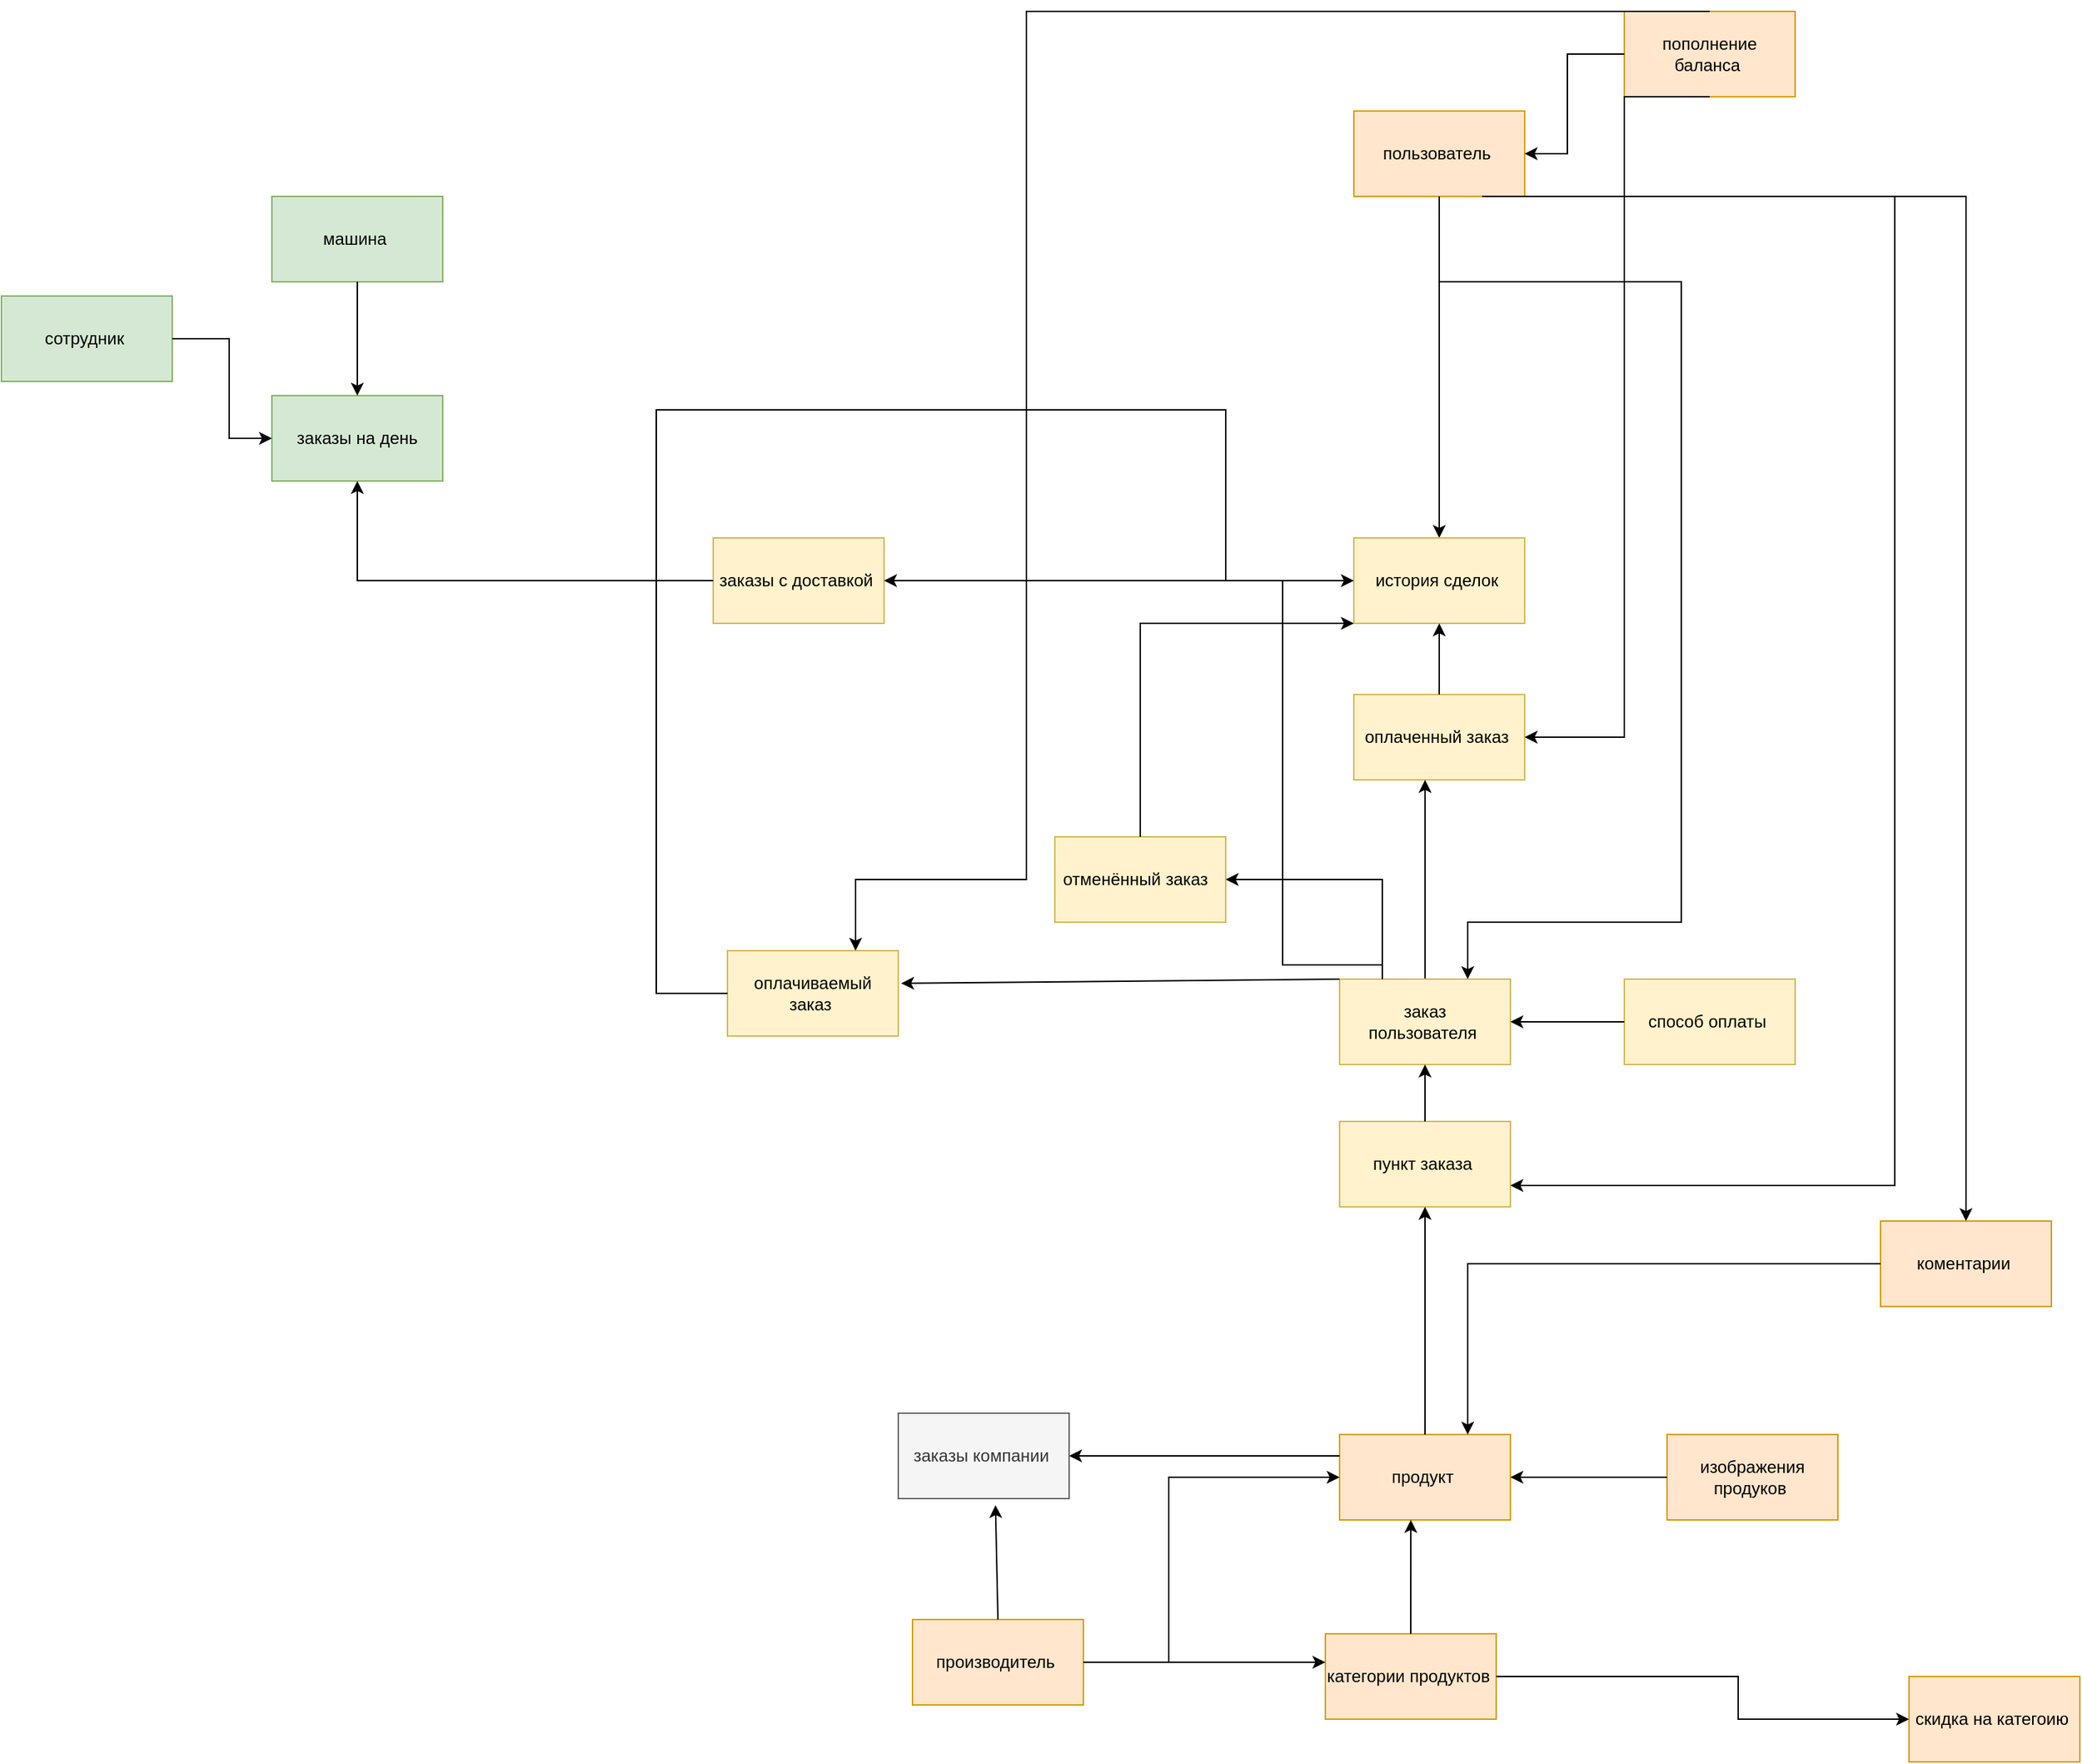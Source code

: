 <mxfile version="21.2.8" type="device" pages="2">
  <diagram name="Страница 1" id="geIFjYjPnE_OeMnOWGkT">
    <mxGraphModel dx="2244" dy="828" grid="1" gridSize="10" guides="1" tooltips="1" connect="1" arrows="1" fold="1" page="1" pageScale="1" pageWidth="827" pageHeight="1169" math="0" shadow="0">
      <root>
        <mxCell id="0" />
        <mxCell id="1" parent="0" />
        <mxCell id="TDMM4SeY3odUwWHmLBrj-1" value="пользователь&amp;nbsp;" style="rounded=0;whiteSpace=wrap;html=1;fillColor=#ffe6cc;strokeColor=#d79b00;" parent="1" vertex="1">
          <mxGeometry x="450" y="270" width="120" height="60" as="geometry" />
        </mxCell>
        <mxCell id="TDMM4SeY3odUwWHmLBrj-3" value="пополнение баланса&amp;nbsp;" style="rounded=0;whiteSpace=wrap;html=1;fillColor=#ffe6cc;strokeColor=#d79b00;" parent="1" vertex="1">
          <mxGeometry x="640" y="200" width="120" height="60" as="geometry" />
        </mxCell>
        <mxCell id="TDMM4SeY3odUwWHmLBrj-4" value="" style="endArrow=classic;html=1;rounded=0;exitX=0;exitY=0.5;exitDx=0;exitDy=0;entryX=1;entryY=0.5;entryDx=0;entryDy=0;" parent="1" source="TDMM4SeY3odUwWHmLBrj-3" target="TDMM4SeY3odUwWHmLBrj-1" edge="1">
          <mxGeometry width="50" height="50" relative="1" as="geometry">
            <mxPoint x="390" y="430" as="sourcePoint" />
            <mxPoint x="440" y="380" as="targetPoint" />
            <Array as="points">
              <mxPoint x="600" y="230" />
              <mxPoint x="600" y="300" />
            </Array>
          </mxGeometry>
        </mxCell>
        <mxCell id="TDMM4SeY3odUwWHmLBrj-5" value="" style="endArrow=classic;html=1;rounded=0;exitX=0.5;exitY=1;exitDx=0;exitDy=0;entryX=0.5;entryY=0;entryDx=0;entryDy=0;" parent="1" source="TDMM4SeY3odUwWHmLBrj-1" target="TDMM4SeY3odUwWHmLBrj-10" edge="1">
          <mxGeometry width="50" height="50" relative="1" as="geometry">
            <mxPoint x="390" y="430" as="sourcePoint" />
            <mxPoint x="510" y="420" as="targetPoint" />
          </mxGeometry>
        </mxCell>
        <mxCell id="TDMM4SeY3odUwWHmLBrj-7" value="заказы на день" style="rounded=0;whiteSpace=wrap;html=1;fillColor=#d5e8d4;strokeColor=#82b366;" parent="1" vertex="1">
          <mxGeometry x="-310" y="470" width="120" height="60" as="geometry" />
        </mxCell>
        <mxCell id="TDMM4SeY3odUwWHmLBrj-8" value="сотрудник&amp;nbsp;" style="rounded=0;whiteSpace=wrap;html=1;fillColor=#d5e8d4;strokeColor=#82b366;" parent="1" vertex="1">
          <mxGeometry x="-500" y="400" width="120" height="60" as="geometry" />
        </mxCell>
        <mxCell id="TDMM4SeY3odUwWHmLBrj-9" value="машина&amp;nbsp;" style="rounded=0;whiteSpace=wrap;html=1;fillColor=#d5e8d4;strokeColor=#82b366;" parent="1" vertex="1">
          <mxGeometry x="-310" y="330" width="120" height="60" as="geometry" />
        </mxCell>
        <mxCell id="TDMM4SeY3odUwWHmLBrj-10" value="история сделок&amp;nbsp;" style="rounded=0;whiteSpace=wrap;html=1;fillColor=#fff2cc;strokeColor=#d6b656;" parent="1" vertex="1">
          <mxGeometry x="450" y="570" width="120" height="60" as="geometry" />
        </mxCell>
        <mxCell id="TDMM4SeY3odUwWHmLBrj-11" value="оплаченный заказ&amp;nbsp;" style="rounded=0;whiteSpace=wrap;html=1;fillColor=#fff2cc;strokeColor=#d6b656;" parent="1" vertex="1">
          <mxGeometry x="450" y="680" width="120" height="60" as="geometry" />
        </mxCell>
        <mxCell id="TDMM4SeY3odUwWHmLBrj-12" value="оплачиваемый заказ&amp;nbsp;" style="rounded=0;whiteSpace=wrap;html=1;fillColor=#fff2cc;strokeColor=#d6b656;" parent="1" vertex="1">
          <mxGeometry x="10" y="860" width="120" height="60" as="geometry" />
        </mxCell>
        <mxCell id="TDMM4SeY3odUwWHmLBrj-13" value="отменённый заказ&amp;nbsp;&amp;nbsp;" style="rounded=0;whiteSpace=wrap;html=1;fillColor=#fff2cc;strokeColor=#d6b656;" parent="1" vertex="1">
          <mxGeometry x="240" y="780" width="120" height="60" as="geometry" />
        </mxCell>
        <mxCell id="fpAQPMwGpUmbMZwcHKRn-29" style="edgeStyle=orthogonalEdgeStyle;rounded=0;orthogonalLoop=1;jettySize=auto;html=1;entryX=0.417;entryY=1;entryDx=0;entryDy=0;entryPerimeter=0;" parent="1" source="TDMM4SeY3odUwWHmLBrj-14" target="TDMM4SeY3odUwWHmLBrj-11" edge="1">
          <mxGeometry relative="1" as="geometry" />
        </mxCell>
        <mxCell id="TDMM4SeY3odUwWHmLBrj-14" value="&amp;nbsp;заказ&amp;nbsp; пользователя&amp;nbsp;" style="rounded=0;whiteSpace=wrap;html=1;fillColor=#fff2cc;strokeColor=#d6b656;" parent="1" vertex="1">
          <mxGeometry x="440" y="880" width="120" height="60" as="geometry" />
        </mxCell>
        <mxCell id="fpAQPMwGpUmbMZwcHKRn-1" value="продукт&amp;nbsp;" style="rounded=0;whiteSpace=wrap;html=1;fillColor=#ffe6cc;strokeColor=#d79b00;" parent="1" vertex="1">
          <mxGeometry x="440" y="1200" width="120" height="60" as="geometry" />
        </mxCell>
        <mxCell id="fpAQPMwGpUmbMZwcHKRn-3" value="скидка на категоию&amp;nbsp;" style="rounded=0;whiteSpace=wrap;html=1;fillColor=#ffe6cc;strokeColor=#d79b00;" parent="1" vertex="1">
          <mxGeometry x="840" y="1370" width="120" height="60" as="geometry" />
        </mxCell>
        <mxCell id="fpAQPMwGpUmbMZwcHKRn-4" value="способ оплаты&amp;nbsp;" style="rounded=0;whiteSpace=wrap;html=1;fillColor=#fff2cc;strokeColor=#d6b656;" parent="1" vertex="1">
          <mxGeometry x="640" y="880" width="120" height="60" as="geometry" />
        </mxCell>
        <mxCell id="fpAQPMwGpUmbMZwcHKRn-5" value="коментарии&amp;nbsp;" style="rounded=0;whiteSpace=wrap;html=1;fillColor=#ffe6cc;strokeColor=#d79b00;" parent="1" vertex="1">
          <mxGeometry x="820" y="1050" width="120" height="60" as="geometry" />
        </mxCell>
        <mxCell id="fpAQPMwGpUmbMZwcHKRn-7" value="категории продуктов&amp;nbsp;" style="rounded=0;whiteSpace=wrap;html=1;fillColor=#ffe6cc;strokeColor=#d79b00;" parent="1" vertex="1">
          <mxGeometry x="430" y="1340" width="120" height="60" as="geometry" />
        </mxCell>
        <mxCell id="fpAQPMwGpUmbMZwcHKRn-8" value="производитель&amp;nbsp;" style="rounded=0;whiteSpace=wrap;html=1;fillColor=#ffe6cc;strokeColor=#d79b00;" parent="1" vertex="1">
          <mxGeometry x="140" y="1330" width="120" height="60" as="geometry" />
        </mxCell>
        <mxCell id="fpAQPMwGpUmbMZwcHKRn-11" value="" style="endArrow=classic;html=1;rounded=0;exitX=1;exitY=0.5;exitDx=0;exitDy=0;entryX=0;entryY=0.5;entryDx=0;entryDy=0;" parent="1" source="fpAQPMwGpUmbMZwcHKRn-8" target="fpAQPMwGpUmbMZwcHKRn-1" edge="1">
          <mxGeometry width="50" height="50" relative="1" as="geometry">
            <mxPoint x="380" y="1130" as="sourcePoint" />
            <mxPoint x="430" y="1080" as="targetPoint" />
            <Array as="points">
              <mxPoint x="320" y="1360" />
              <mxPoint x="320" y="1230" />
            </Array>
          </mxGeometry>
        </mxCell>
        <mxCell id="fpAQPMwGpUmbMZwcHKRn-12" value="" style="endArrow=classic;html=1;rounded=0;exitX=1;exitY=0.5;exitDx=0;exitDy=0;" parent="1" source="fpAQPMwGpUmbMZwcHKRn-8" edge="1">
          <mxGeometry width="50" height="50" relative="1" as="geometry">
            <mxPoint x="380" y="1130" as="sourcePoint" />
            <mxPoint x="430" y="1360" as="targetPoint" />
          </mxGeometry>
        </mxCell>
        <mxCell id="fpAQPMwGpUmbMZwcHKRn-15" value="" style="endArrow=classic;html=1;rounded=0;exitX=1;exitY=0.5;exitDx=0;exitDy=0;" parent="1" source="fpAQPMwGpUmbMZwcHKRn-7" edge="1">
          <mxGeometry width="50" height="50" relative="1" as="geometry">
            <mxPoint x="380" y="1130" as="sourcePoint" />
            <mxPoint x="840" y="1400" as="targetPoint" />
            <Array as="points">
              <mxPoint x="720" y="1370" />
              <mxPoint x="720" y="1400" />
            </Array>
          </mxGeometry>
        </mxCell>
        <mxCell id="fpAQPMwGpUmbMZwcHKRn-24" value="" style="endArrow=classic;html=1;rounded=0;exitX=0;exitY=0.5;exitDx=0;exitDy=0;entryX=1;entryY=0.5;entryDx=0;entryDy=0;" parent="1" source="fpAQPMwGpUmbMZwcHKRn-4" target="TDMM4SeY3odUwWHmLBrj-14" edge="1">
          <mxGeometry width="50" height="50" relative="1" as="geometry">
            <mxPoint x="380" y="1130" as="sourcePoint" />
            <mxPoint x="430" y="1080" as="targetPoint" />
          </mxGeometry>
        </mxCell>
        <mxCell id="fpAQPMwGpUmbMZwcHKRn-30" value="" style="endArrow=classic;html=1;rounded=0;exitX=0;exitY=0;exitDx=0;exitDy=0;entryX=1.017;entryY=0.383;entryDx=0;entryDy=0;entryPerimeter=0;" parent="1" source="TDMM4SeY3odUwWHmLBrj-14" target="TDMM4SeY3odUwWHmLBrj-12" edge="1">
          <mxGeometry width="50" height="50" relative="1" as="geometry">
            <mxPoint x="380" y="960" as="sourcePoint" />
            <mxPoint x="430" y="910" as="targetPoint" />
          </mxGeometry>
        </mxCell>
        <mxCell id="fpAQPMwGpUmbMZwcHKRn-34" value="заказы с доставкой&amp;nbsp;" style="rounded=0;whiteSpace=wrap;html=1;fillColor=#fff2cc;strokeColor=#d6b656;" parent="1" vertex="1">
          <mxGeometry y="570" width="120" height="60" as="geometry" />
        </mxCell>
        <mxCell id="fpAQPMwGpUmbMZwcHKRn-35" value="" style="endArrow=classic;html=1;rounded=0;exitX=0.5;exitY=0;exitDx=0;exitDy=0;entryX=0.5;entryY=1;entryDx=0;entryDy=0;" parent="1" source="TDMM4SeY3odUwWHmLBrj-11" target="TDMM4SeY3odUwWHmLBrj-10" edge="1">
          <mxGeometry width="50" height="50" relative="1" as="geometry">
            <mxPoint x="380" y="630" as="sourcePoint" />
            <mxPoint x="430" y="580" as="targetPoint" />
          </mxGeometry>
        </mxCell>
        <mxCell id="fpAQPMwGpUmbMZwcHKRn-40" value="" style="endArrow=classic;html=1;rounded=0;exitX=0;exitY=0.5;exitDx=0;exitDy=0;entryX=0.5;entryY=1;entryDx=0;entryDy=0;" parent="1" source="fpAQPMwGpUmbMZwcHKRn-34" target="TDMM4SeY3odUwWHmLBrj-7" edge="1">
          <mxGeometry width="50" height="50" relative="1" as="geometry">
            <mxPoint y="630" as="sourcePoint" />
            <mxPoint x="50" y="580" as="targetPoint" />
            <Array as="points">
              <mxPoint x="-250" y="600" />
            </Array>
          </mxGeometry>
        </mxCell>
        <mxCell id="fpAQPMwGpUmbMZwcHKRn-41" value="" style="endArrow=classic;html=1;rounded=0;exitX=0.5;exitY=1;exitDx=0;exitDy=0;entryX=0.5;entryY=0;entryDx=0;entryDy=0;" parent="1" source="TDMM4SeY3odUwWHmLBrj-9" target="TDMM4SeY3odUwWHmLBrj-7" edge="1">
          <mxGeometry width="50" height="50" relative="1" as="geometry">
            <mxPoint y="630" as="sourcePoint" />
            <mxPoint x="50" y="580" as="targetPoint" />
          </mxGeometry>
        </mxCell>
        <mxCell id="fpAQPMwGpUmbMZwcHKRn-42" value="" style="endArrow=classic;html=1;rounded=0;exitX=1;exitY=0.5;exitDx=0;exitDy=0;entryX=0;entryY=0.5;entryDx=0;entryDy=0;" parent="1" source="TDMM4SeY3odUwWHmLBrj-8" target="TDMM4SeY3odUwWHmLBrj-7" edge="1">
          <mxGeometry width="50" height="50" relative="1" as="geometry">
            <mxPoint y="630" as="sourcePoint" />
            <mxPoint x="50" y="580" as="targetPoint" />
            <Array as="points">
              <mxPoint x="-340" y="430" />
              <mxPoint x="-340" y="500" />
            </Array>
          </mxGeometry>
        </mxCell>
        <mxCell id="fpAQPMwGpUmbMZwcHKRn-44" value="" style="endArrow=classic;html=1;rounded=0;exitX=0.75;exitY=1;exitDx=0;exitDy=0;entryX=0.5;entryY=0;entryDx=0;entryDy=0;" parent="1" source="TDMM4SeY3odUwWHmLBrj-1" target="fpAQPMwGpUmbMZwcHKRn-5" edge="1">
          <mxGeometry width="50" height="50" relative="1" as="geometry">
            <mxPoint x="200" y="570" as="sourcePoint" />
            <mxPoint x="250" y="520" as="targetPoint" />
            <Array as="points">
              <mxPoint x="880" y="330" />
            </Array>
          </mxGeometry>
        </mxCell>
        <mxCell id="fpAQPMwGpUmbMZwcHKRn-45" value="" style="endArrow=classic;html=1;rounded=0;exitX=0;exitY=0.5;exitDx=0;exitDy=0;entryX=0.75;entryY=0;entryDx=0;entryDy=0;" parent="1" source="fpAQPMwGpUmbMZwcHKRn-5" target="fpAQPMwGpUmbMZwcHKRn-1" edge="1">
          <mxGeometry width="50" height="50" relative="1" as="geometry">
            <mxPoint x="310" y="1190" as="sourcePoint" />
            <mxPoint x="360" y="1140" as="targetPoint" />
            <Array as="points">
              <mxPoint x="530" y="1080" />
            </Array>
          </mxGeometry>
        </mxCell>
        <mxCell id="7xyCOr3L8ZWtPxYkNtpw-1" value="" style="endArrow=classic;html=1;rounded=0;exitX=0;exitY=0.5;exitDx=0;exitDy=0;entryX=0;entryY=0.5;entryDx=0;entryDy=0;" parent="1" source="TDMM4SeY3odUwWHmLBrj-12" target="TDMM4SeY3odUwWHmLBrj-10" edge="1">
          <mxGeometry width="50" height="50" relative="1" as="geometry">
            <mxPoint x="160" y="620" as="sourcePoint" />
            <mxPoint x="210" y="570" as="targetPoint" />
            <Array as="points">
              <mxPoint x="-40" y="890" />
              <mxPoint x="-40" y="480" />
              <mxPoint x="360" y="480" />
              <mxPoint x="360" y="600" />
            </Array>
          </mxGeometry>
        </mxCell>
        <mxCell id="Cxskupaax-ryVpt0itIH-2" value="" style="endArrow=classic;html=1;rounded=0;exitX=0.5;exitY=1;exitDx=0;exitDy=0;entryX=0.75;entryY=0;entryDx=0;entryDy=0;" parent="1" source="TDMM4SeY3odUwWHmLBrj-1" target="TDMM4SeY3odUwWHmLBrj-14" edge="1">
          <mxGeometry width="50" height="50" relative="1" as="geometry">
            <mxPoint x="30" y="690" as="sourcePoint" />
            <mxPoint x="80" y="640" as="targetPoint" />
            <Array as="points">
              <mxPoint x="510" y="390" />
              <mxPoint x="680" y="390" />
              <mxPoint x="680" y="840" />
              <mxPoint x="530" y="840" />
            </Array>
          </mxGeometry>
        </mxCell>
        <mxCell id="UHjRiKA1j_KQpmPivmTk-1" value="" style="endArrow=classic;html=1;rounded=0;exitX=0.25;exitY=0;exitDx=0;exitDy=0;entryX=1;entryY=0.5;entryDx=0;entryDy=0;" parent="1" source="TDMM4SeY3odUwWHmLBrj-14" target="TDMM4SeY3odUwWHmLBrj-13" edge="1">
          <mxGeometry width="50" height="50" relative="1" as="geometry">
            <mxPoint x="210" y="720" as="sourcePoint" />
            <mxPoint x="260" y="670" as="targetPoint" />
            <Array as="points">
              <mxPoint x="470" y="810" />
            </Array>
          </mxGeometry>
        </mxCell>
        <mxCell id="UHjRiKA1j_KQpmPivmTk-2" value="" style="endArrow=classic;html=1;rounded=0;exitX=0.5;exitY=0;exitDx=0;exitDy=0;entryX=0;entryY=1;entryDx=0;entryDy=0;" parent="1" source="TDMM4SeY3odUwWHmLBrj-13" target="TDMM4SeY3odUwWHmLBrj-10" edge="1">
          <mxGeometry width="50" height="50" relative="1" as="geometry">
            <mxPoint x="210" y="720" as="sourcePoint" />
            <mxPoint x="260" y="670" as="targetPoint" />
            <Array as="points">
              <mxPoint x="300" y="630" />
            </Array>
          </mxGeometry>
        </mxCell>
        <mxCell id="UHjRiKA1j_KQpmPivmTk-3" value="" style="endArrow=classic;html=1;rounded=0;exitX=0.5;exitY=0;exitDx=0;exitDy=0;entryX=0.417;entryY=1;entryDx=0;entryDy=0;entryPerimeter=0;" parent="1" source="fpAQPMwGpUmbMZwcHKRn-7" target="fpAQPMwGpUmbMZwcHKRn-1" edge="1">
          <mxGeometry width="50" height="50" relative="1" as="geometry">
            <mxPoint x="350" y="1290" as="sourcePoint" />
            <mxPoint x="400" y="1240" as="targetPoint" />
          </mxGeometry>
        </mxCell>
        <mxCell id="l4jhksEyK-6ROsmsIknE-1" value="" style="endArrow=classic;html=1;rounded=0;exitX=0.5;exitY=1;exitDx=0;exitDy=0;entryX=1;entryY=0.5;entryDx=0;entryDy=0;" parent="1" source="TDMM4SeY3odUwWHmLBrj-3" target="TDMM4SeY3odUwWHmLBrj-11" edge="1">
          <mxGeometry width="50" height="50" relative="1" as="geometry">
            <mxPoint x="460" y="710" as="sourcePoint" />
            <mxPoint x="510" y="660" as="targetPoint" />
            <Array as="points">
              <mxPoint x="640" y="260" />
              <mxPoint x="640" y="400" />
              <mxPoint x="640" y="710" />
            </Array>
          </mxGeometry>
        </mxCell>
        <mxCell id="l4jhksEyK-6ROsmsIknE-3" value="" style="endArrow=classic;html=1;rounded=0;exitX=0.5;exitY=0;exitDx=0;exitDy=0;entryX=0.75;entryY=0;entryDx=0;entryDy=0;" parent="1" source="TDMM4SeY3odUwWHmLBrj-3" target="TDMM4SeY3odUwWHmLBrj-12" edge="1">
          <mxGeometry width="50" height="50" relative="1" as="geometry">
            <mxPoint x="460" y="450" as="sourcePoint" />
            <mxPoint x="510" y="400" as="targetPoint" />
            <Array as="points">
              <mxPoint x="220" y="200" />
              <mxPoint x="220" y="810" />
              <mxPoint x="100" y="810" />
            </Array>
          </mxGeometry>
        </mxCell>
        <mxCell id="htFmgVmv_VPKkbLkkCPr-1" value="" style="endArrow=classic;html=1;rounded=0;exitX=0;exitY=0.25;exitDx=0;exitDy=0;" parent="1" source="fpAQPMwGpUmbMZwcHKRn-1" target="htFmgVmv_VPKkbLkkCPr-2" edge="1">
          <mxGeometry width="50" height="50" relative="1" as="geometry">
            <mxPoint x="460" y="1220" as="sourcePoint" />
            <mxPoint x="190" y="1215" as="targetPoint" />
          </mxGeometry>
        </mxCell>
        <mxCell id="htFmgVmv_VPKkbLkkCPr-2" value="заказы компании&amp;nbsp;" style="rounded=0;whiteSpace=wrap;html=1;fillColor=#f5f5f5;strokeColor=#666666;fontColor=#333333;" parent="1" vertex="1">
          <mxGeometry x="130" y="1185" width="120" height="60" as="geometry" />
        </mxCell>
        <mxCell id="o9Wja7n8zpm6EKpsO2Uc-1" value="" style="endArrow=classic;html=1;rounded=0;exitX=0.5;exitY=0;exitDx=0;exitDy=0;entryX=0.569;entryY=1.076;entryDx=0;entryDy=0;entryPerimeter=0;" parent="1" source="fpAQPMwGpUmbMZwcHKRn-8" target="htFmgVmv_VPKkbLkkCPr-2" edge="1">
          <mxGeometry width="50" height="50" relative="1" as="geometry">
            <mxPoint x="330" y="1220" as="sourcePoint" />
            <mxPoint x="380" y="1170" as="targetPoint" />
          </mxGeometry>
        </mxCell>
        <mxCell id="JW1WmfHcuQBamFQVSb93-1" value="" style="endArrow=classic;html=1;rounded=0;entryX=1;entryY=0.5;entryDx=0;entryDy=0;" parent="1" target="fpAQPMwGpUmbMZwcHKRn-34" edge="1">
          <mxGeometry width="50" height="50" relative="1" as="geometry">
            <mxPoint x="470" y="870" as="sourcePoint" />
            <mxPoint x="240" y="710" as="targetPoint" />
            <Array as="points">
              <mxPoint x="400" y="870" />
              <mxPoint x="400" y="760" />
              <mxPoint x="400" y="600" />
            </Array>
          </mxGeometry>
        </mxCell>
        <mxCell id="YF3MwB3_sC4f4feWb7_K-1" value="изображения продуков&amp;nbsp;" style="rounded=0;whiteSpace=wrap;html=1;fillColor=#ffe6cc;strokeColor=#d79b00;" parent="1" vertex="1">
          <mxGeometry x="670" y="1200" width="120" height="60" as="geometry" />
        </mxCell>
        <mxCell id="YF3MwB3_sC4f4feWb7_K-2" value="" style="endArrow=classic;html=1;rounded=0;exitX=0;exitY=0.5;exitDx=0;exitDy=0;entryX=1;entryY=0.5;entryDx=0;entryDy=0;" parent="1" source="YF3MwB3_sC4f4feWb7_K-1" target="fpAQPMwGpUmbMZwcHKRn-1" edge="1">
          <mxGeometry width="50" height="50" relative="1" as="geometry">
            <mxPoint x="410" y="1080" as="sourcePoint" />
            <mxPoint x="460" y="1030" as="targetPoint" />
          </mxGeometry>
        </mxCell>
        <mxCell id="9CbyFal-3-VTUV2aMfV_-1" value="пункт заказа&amp;nbsp;" style="rounded=0;whiteSpace=wrap;html=1;fillColor=#fff2cc;strokeColor=#d6b656;" parent="1" vertex="1">
          <mxGeometry x="440" y="980" width="120" height="60" as="geometry" />
        </mxCell>
        <mxCell id="9CbyFal-3-VTUV2aMfV_-2" value="" style="endArrow=classic;html=1;rounded=0;exitX=0.5;exitY=0;exitDx=0;exitDy=0;entryX=0.5;entryY=1;entryDx=0;entryDy=0;" parent="1" source="fpAQPMwGpUmbMZwcHKRn-1" target="9CbyFal-3-VTUV2aMfV_-1" edge="1">
          <mxGeometry width="50" height="50" relative="1" as="geometry">
            <mxPoint x="470" y="1100" as="sourcePoint" />
            <mxPoint x="520" y="1050" as="targetPoint" />
          </mxGeometry>
        </mxCell>
        <mxCell id="9CbyFal-3-VTUV2aMfV_-3" value="" style="endArrow=classic;html=1;rounded=0;exitX=0.5;exitY=0;exitDx=0;exitDy=0;entryX=0.5;entryY=1;entryDx=0;entryDy=0;" parent="1" source="9CbyFal-3-VTUV2aMfV_-1" target="TDMM4SeY3odUwWHmLBrj-14" edge="1">
          <mxGeometry width="50" height="50" relative="1" as="geometry">
            <mxPoint x="470" y="1100" as="sourcePoint" />
            <mxPoint x="520" y="1050" as="targetPoint" />
          </mxGeometry>
        </mxCell>
        <mxCell id="9CbyFal-3-VTUV2aMfV_-4" value="" style="endArrow=classic;html=1;rounded=0;exitX=0.75;exitY=1;exitDx=0;exitDy=0;entryX=1;entryY=0.75;entryDx=0;entryDy=0;" parent="1" source="TDMM4SeY3odUwWHmLBrj-1" target="9CbyFal-3-VTUV2aMfV_-1" edge="1">
          <mxGeometry width="50" height="50" relative="1" as="geometry">
            <mxPoint x="450" y="750" as="sourcePoint" />
            <mxPoint x="500" y="700" as="targetPoint" />
            <Array as="points">
              <mxPoint x="830" y="330" />
              <mxPoint x="830" y="1025" />
            </Array>
          </mxGeometry>
        </mxCell>
      </root>
    </mxGraphModel>
  </diagram>
  <diagram id="Uux48HykHQynCecnKqJx" name="Страница 2">
    <mxGraphModel dx="2244" dy="1997" grid="1" gridSize="10" guides="1" tooltips="1" connect="1" arrows="1" fold="1" page="1" pageScale="1" pageWidth="827" pageHeight="1169" math="0" shadow="0">
      <root>
        <mxCell id="0" />
        <mxCell id="1" parent="0" />
        <mxCell id="Gog_NOOkPnd-p2sKDRUg-1" value="пользватель&amp;nbsp;" style="swimlane;fontStyle=0;childLayout=stackLayout;horizontal=1;startSize=30;horizontalStack=0;resizeParent=1;resizeParentMax=0;resizeLast=0;collapsible=1;marginBottom=0;whiteSpace=wrap;html=1;" parent="1" vertex="1">
          <mxGeometry x="630" y="-740" width="140" height="240" as="geometry" />
        </mxCell>
        <mxCell id="Gog_NOOkPnd-p2sKDRUg-3" value="Id_пользоватея&amp;nbsp;" style="text;strokeColor=none;fillColor=none;align=left;verticalAlign=middle;spacingLeft=4;spacingRight=4;overflow=hidden;points=[[0,0.5],[1,0.5]];portConstraint=eastwest;rotatable=0;whiteSpace=wrap;html=1;" parent="Gog_NOOkPnd-p2sKDRUg-1" vertex="1">
          <mxGeometry y="30" width="140" height="30" as="geometry" />
        </mxCell>
        <mxCell id="6RFne6Y3amtlhlSgNSbG-7" value="фамилия&amp;nbsp;" style="text;strokeColor=none;fillColor=none;align=left;verticalAlign=middle;spacingLeft=4;spacingRight=4;overflow=hidden;points=[[0,0.5],[1,0.5]];portConstraint=eastwest;rotatable=0;whiteSpace=wrap;html=1;" parent="Gog_NOOkPnd-p2sKDRUg-1" vertex="1">
          <mxGeometry y="60" width="140" height="30" as="geometry" />
        </mxCell>
        <mxCell id="6RFne6Y3amtlhlSgNSbG-8" value="имя" style="text;strokeColor=none;fillColor=none;align=left;verticalAlign=middle;spacingLeft=4;spacingRight=4;overflow=hidden;points=[[0,0.5],[1,0.5]];portConstraint=eastwest;rotatable=0;whiteSpace=wrap;html=1;" parent="Gog_NOOkPnd-p2sKDRUg-1" vertex="1">
          <mxGeometry y="90" width="140" height="30" as="geometry" />
        </mxCell>
        <mxCell id="6RFne6Y3amtlhlSgNSbG-9" value="телеофон&amp;nbsp;" style="text;strokeColor=none;fillColor=none;align=left;verticalAlign=middle;spacingLeft=4;spacingRight=4;overflow=hidden;points=[[0,0.5],[1,0.5]];portConstraint=eastwest;rotatable=0;whiteSpace=wrap;html=1;" parent="Gog_NOOkPnd-p2sKDRUg-1" vertex="1">
          <mxGeometry y="120" width="140" height="30" as="geometry" />
        </mxCell>
        <mxCell id="6RFne6Y3amtlhlSgNSbG-10" value="почта&amp;nbsp;" style="text;strokeColor=none;fillColor=none;align=left;verticalAlign=middle;spacingLeft=4;spacingRight=4;overflow=hidden;points=[[0,0.5],[1,0.5]];portConstraint=eastwest;rotatable=0;whiteSpace=wrap;html=1;" parent="Gog_NOOkPnd-p2sKDRUg-1" vertex="1">
          <mxGeometry y="150" width="140" height="30" as="geometry" />
        </mxCell>
        <mxCell id="6RFne6Y3amtlhlSgNSbG-11" value="дата регистрации&amp;nbsp;" style="text;strokeColor=none;fillColor=none;align=left;verticalAlign=middle;spacingLeft=4;spacingRight=4;overflow=hidden;points=[[0,0.5],[1,0.5]];portConstraint=eastwest;rotatable=0;whiteSpace=wrap;html=1;" parent="Gog_NOOkPnd-p2sKDRUg-1" vertex="1">
          <mxGeometry y="180" width="140" height="30" as="geometry" />
        </mxCell>
        <mxCell id="6RFne6Y3amtlhlSgNSbG-12" value="адрес&amp;nbsp;" style="text;strokeColor=none;fillColor=none;align=left;verticalAlign=middle;spacingLeft=4;spacingRight=4;overflow=hidden;points=[[0,0.5],[1,0.5]];portConstraint=eastwest;rotatable=0;whiteSpace=wrap;html=1;" parent="Gog_NOOkPnd-p2sKDRUg-1" vertex="1">
          <mxGeometry y="210" width="140" height="30" as="geometry" />
        </mxCell>
        <mxCell id="Gog_NOOkPnd-p2sKDRUg-8" value="id_транзакции&amp;nbsp;" style="swimlane;fontStyle=0;childLayout=stackLayout;horizontal=1;startSize=30;horizontalStack=0;resizeParent=1;resizeParentMax=0;resizeLast=0;collapsible=1;marginBottom=0;whiteSpace=wrap;html=1;" parent="1" vertex="1">
          <mxGeometry x="910" y="-770" width="140" height="150" as="geometry" />
        </mxCell>
        <mxCell id="Gog_NOOkPnd-p2sKDRUg-11" value="id_транзакции&amp;nbsp;" style="text;strokeColor=none;fillColor=none;align=left;verticalAlign=middle;spacingLeft=4;spacingRight=4;overflow=hidden;points=[[0,0.5],[1,0.5]];portConstraint=eastwest;rotatable=0;whiteSpace=wrap;html=1;" parent="Gog_NOOkPnd-p2sKDRUg-8" vertex="1">
          <mxGeometry y="30" width="140" height="30" as="geometry" />
        </mxCell>
        <mxCell id="Gog_NOOkPnd-p2sKDRUg-9" value="id_пользователя&amp;nbsp;" style="text;strokeColor=none;fillColor=none;align=left;verticalAlign=middle;spacingLeft=4;spacingRight=4;overflow=hidden;points=[[0,0.5],[1,0.5]];portConstraint=eastwest;rotatable=0;whiteSpace=wrap;html=1;" parent="Gog_NOOkPnd-p2sKDRUg-8" vertex="1">
          <mxGeometry y="60" width="140" height="30" as="geometry" />
        </mxCell>
        <mxCell id="Gog_NOOkPnd-p2sKDRUg-10" value="сумма&amp;nbsp;" style="text;strokeColor=none;fillColor=none;align=left;verticalAlign=middle;spacingLeft=4;spacingRight=4;overflow=hidden;points=[[0,0.5],[1,0.5]];portConstraint=eastwest;rotatable=0;whiteSpace=wrap;html=1;" parent="Gog_NOOkPnd-p2sKDRUg-8" vertex="1">
          <mxGeometry y="90" width="140" height="30" as="geometry" />
        </mxCell>
        <mxCell id="Gog_NOOkPnd-p2sKDRUg-15" value="дата транзакции&amp;nbsp;" style="text;strokeColor=none;fillColor=none;align=left;verticalAlign=middle;spacingLeft=4;spacingRight=4;overflow=hidden;points=[[0,0.5],[1,0.5]];portConstraint=eastwest;rotatable=0;whiteSpace=wrap;html=1;" parent="Gog_NOOkPnd-p2sKDRUg-8" vertex="1">
          <mxGeometry y="120" width="140" height="30" as="geometry" />
        </mxCell>
        <mxCell id="d-goBTlTl5LjFWYT7-lK-1" value="производитель&amp;nbsp;" style="swimlane;fontStyle=0;childLayout=stackLayout;horizontal=1;startSize=30;horizontalStack=0;resizeParent=1;resizeParentMax=0;resizeLast=0;collapsible=1;marginBottom=0;whiteSpace=wrap;html=1;" parent="1" vertex="1">
          <mxGeometry x="274" y="1090" width="140" height="120" as="geometry" />
        </mxCell>
        <mxCell id="d-goBTlTl5LjFWYT7-lK-2" value="id_произовдителя&amp;nbsp;" style="text;strokeColor=none;fillColor=none;align=left;verticalAlign=middle;spacingLeft=4;spacingRight=4;overflow=hidden;points=[[0,0.5],[1,0.5]];portConstraint=eastwest;rotatable=0;whiteSpace=wrap;html=1;" parent="d-goBTlTl5LjFWYT7-lK-1" vertex="1">
          <mxGeometry y="30" width="140" height="30" as="geometry" />
        </mxCell>
        <mxCell id="d-goBTlTl5LjFWYT7-lK-3" value="наименование&amp;nbsp;" style="text;strokeColor=none;fillColor=none;align=left;verticalAlign=middle;spacingLeft=4;spacingRight=4;overflow=hidden;points=[[0,0.5],[1,0.5]];portConstraint=eastwest;rotatable=0;whiteSpace=wrap;html=1;" parent="d-goBTlTl5LjFWYT7-lK-1" vertex="1">
          <mxGeometry y="60" width="140" height="30" as="geometry" />
        </mxCell>
        <mxCell id="d-goBTlTl5LjFWYT7-lK-4" value="страна&amp;nbsp;" style="text;strokeColor=none;fillColor=none;align=left;verticalAlign=middle;spacingLeft=4;spacingRight=4;overflow=hidden;points=[[0,0.5],[1,0.5]];portConstraint=eastwest;rotatable=0;whiteSpace=wrap;html=1;" parent="d-goBTlTl5LjFWYT7-lK-1" vertex="1">
          <mxGeometry y="90" width="140" height="30" as="geometry" />
        </mxCell>
        <mxCell id="R-MbJ3r5OKQ_U7BwamOv-1" value="категория продукта&amp;nbsp;" style="swimlane;fontStyle=0;childLayout=stackLayout;horizontal=1;startSize=30;horizontalStack=0;resizeParent=1;resizeParentMax=0;resizeLast=0;collapsible=1;marginBottom=0;whiteSpace=wrap;html=1;" parent="1" vertex="1">
          <mxGeometry x="570" y="1030" width="140" height="150" as="geometry" />
        </mxCell>
        <mxCell id="R-MbJ3r5OKQ_U7BwamOv-2" value="id_категории&amp;nbsp;" style="text;strokeColor=none;fillColor=none;align=left;verticalAlign=middle;spacingLeft=4;spacingRight=4;overflow=hidden;points=[[0,0.5],[1,0.5]];portConstraint=eastwest;rotatable=0;whiteSpace=wrap;html=1;" parent="R-MbJ3r5OKQ_U7BwamOv-1" vertex="1">
          <mxGeometry y="30" width="140" height="30" as="geometry" />
        </mxCell>
        <mxCell id="R-MbJ3r5OKQ_U7BwamOv-3" value="название&amp;nbsp;" style="text;strokeColor=none;fillColor=none;align=left;verticalAlign=middle;spacingLeft=4;spacingRight=4;overflow=hidden;points=[[0,0.5],[1,0.5]];portConstraint=eastwest;rotatable=0;whiteSpace=wrap;html=1;" parent="R-MbJ3r5OKQ_U7BwamOv-1" vertex="1">
          <mxGeometry y="60" width="140" height="30" as="geometry" />
        </mxCell>
        <mxCell id="R-MbJ3r5OKQ_U7BwamOv-4" value="id производителя&amp;nbsp;" style="text;strokeColor=none;fillColor=none;align=left;verticalAlign=middle;spacingLeft=4;spacingRight=4;overflow=hidden;points=[[0,0.5],[1,0.5]];portConstraint=eastwest;rotatable=0;whiteSpace=wrap;html=1;" parent="R-MbJ3r5OKQ_U7BwamOv-1" vertex="1">
          <mxGeometry y="90" width="140" height="30" as="geometry" />
        </mxCell>
        <mxCell id="R-MbJ3r5OKQ_U7BwamOv-5" value="описание&amp;nbsp;" style="text;strokeColor=none;fillColor=none;align=left;verticalAlign=middle;spacingLeft=4;spacingRight=4;overflow=hidden;points=[[0,0.5],[1,0.5]];portConstraint=eastwest;rotatable=0;whiteSpace=wrap;html=1;" parent="R-MbJ3r5OKQ_U7BwamOv-1" vertex="1">
          <mxGeometry y="120" width="140" height="30" as="geometry" />
        </mxCell>
        <mxCell id="R-MbJ3r5OKQ_U7BwamOv-6" value="" style="endArrow=classic;html=1;rounded=0;exitX=1;exitY=0.5;exitDx=0;exitDy=0;entryX=0;entryY=0.5;entryDx=0;entryDy=0;" parent="1" source="d-goBTlTl5LjFWYT7-lK-2" target="R-MbJ3r5OKQ_U7BwamOv-4" edge="1">
          <mxGeometry width="50" height="50" relative="1" as="geometry">
            <mxPoint x="650" y="1120" as="sourcePoint" />
            <mxPoint x="700" y="1070" as="targetPoint" />
          </mxGeometry>
        </mxCell>
        <mxCell id="_YWe6DctpHSyADh47oJS-1" value="скидка на категории продуктов&amp;nbsp;" style="swimlane;fontStyle=0;childLayout=stackLayout;horizontal=1;startSize=30;horizontalStack=0;resizeParent=1;resizeParentMax=0;resizeLast=0;collapsible=1;marginBottom=0;whiteSpace=wrap;html=1;" parent="1" vertex="1">
          <mxGeometry x="950" y="1110" width="140" height="180" as="geometry" />
        </mxCell>
        <mxCell id="_YWe6DctpHSyADh47oJS-2" value="id_скидки&amp;nbsp;" style="text;strokeColor=none;fillColor=none;align=left;verticalAlign=middle;spacingLeft=4;spacingRight=4;overflow=hidden;points=[[0,0.5],[1,0.5]];portConstraint=eastwest;rotatable=0;whiteSpace=wrap;html=1;" parent="_YWe6DctpHSyADh47oJS-1" vertex="1">
          <mxGeometry y="30" width="140" height="30" as="geometry" />
        </mxCell>
        <mxCell id="_YWe6DctpHSyADh47oJS-3" value="id_категории&amp;nbsp;" style="text;strokeColor=none;fillColor=none;align=left;verticalAlign=middle;spacingLeft=4;spacingRight=4;overflow=hidden;points=[[0,0.5],[1,0.5]];portConstraint=eastwest;rotatable=0;whiteSpace=wrap;html=1;" parent="_YWe6DctpHSyADh47oJS-1" vertex="1">
          <mxGeometry y="60" width="140" height="30" as="geometry" />
        </mxCell>
        <mxCell id="_YWe6DctpHSyADh47oJS-4" value="процент" style="text;strokeColor=none;fillColor=none;align=left;verticalAlign=middle;spacingLeft=4;spacingRight=4;overflow=hidden;points=[[0,0.5],[1,0.5]];portConstraint=eastwest;rotatable=0;whiteSpace=wrap;html=1;" parent="_YWe6DctpHSyADh47oJS-1" vertex="1">
          <mxGeometry y="90" width="140" height="30" as="geometry" />
        </mxCell>
        <mxCell id="_YWe6DctpHSyADh47oJS-5" value="дата начала скидок&amp;nbsp;" style="text;strokeColor=none;fillColor=none;align=left;verticalAlign=middle;spacingLeft=4;spacingRight=4;overflow=hidden;points=[[0,0.5],[1,0.5]];portConstraint=eastwest;rotatable=0;whiteSpace=wrap;html=1;" parent="_YWe6DctpHSyADh47oJS-1" vertex="1">
          <mxGeometry y="120" width="140" height="30" as="geometry" />
        </mxCell>
        <mxCell id="_YWe6DctpHSyADh47oJS-6" value="дата окончания скидок&amp;nbsp;" style="text;strokeColor=none;fillColor=none;align=left;verticalAlign=middle;spacingLeft=4;spacingRight=4;overflow=hidden;points=[[0,0.5],[1,0.5]];portConstraint=eastwest;rotatable=0;whiteSpace=wrap;html=1;" parent="_YWe6DctpHSyADh47oJS-1" vertex="1">
          <mxGeometry y="150" width="140" height="30" as="geometry" />
        </mxCell>
        <mxCell id="_YWe6DctpHSyADh47oJS-7" value="" style="endArrow=classic;html=1;rounded=0;exitX=1;exitY=0.5;exitDx=0;exitDy=0;entryX=0;entryY=0.5;entryDx=0;entryDy=0;" parent="1" source="R-MbJ3r5OKQ_U7BwamOv-2" target="_YWe6DctpHSyADh47oJS-3" edge="1">
          <mxGeometry width="50" height="50" relative="1" as="geometry">
            <mxPoint x="650" y="1110" as="sourcePoint" />
            <mxPoint x="700" y="1060" as="targetPoint" />
            <Array as="points">
              <mxPoint x="880" y="1075" />
              <mxPoint x="880" y="1185" />
            </Array>
          </mxGeometry>
        </mxCell>
        <mxCell id="S9Ffqxn43sBnQlOI7jKG-1" value="продукция&amp;nbsp;" style="swimlane;fontStyle=0;childLayout=stackLayout;horizontal=1;startSize=30;horizontalStack=0;resizeParent=1;resizeParentMax=0;resizeLast=0;collapsible=1;marginBottom=0;whiteSpace=wrap;html=1;" parent="1" vertex="1">
          <mxGeometry x="580" y="640" width="140" height="300" as="geometry" />
        </mxCell>
        <mxCell id="S9Ffqxn43sBnQlOI7jKG-2" value="id_пподукта&amp;nbsp;" style="text;strokeColor=none;fillColor=none;align=left;verticalAlign=middle;spacingLeft=4;spacingRight=4;overflow=hidden;points=[[0,0.5],[1,0.5]];portConstraint=eastwest;rotatable=0;whiteSpace=wrap;html=1;" parent="S9Ffqxn43sBnQlOI7jKG-1" vertex="1">
          <mxGeometry y="30" width="140" height="30" as="geometry" />
        </mxCell>
        <mxCell id="S9Ffqxn43sBnQlOI7jKG-3" value="название&amp;nbsp;" style="text;strokeColor=none;fillColor=none;align=left;verticalAlign=middle;spacingLeft=4;spacingRight=4;overflow=hidden;points=[[0,0.5],[1,0.5]];portConstraint=eastwest;rotatable=0;whiteSpace=wrap;html=1;" parent="S9Ffqxn43sBnQlOI7jKG-1" vertex="1">
          <mxGeometry y="60" width="140" height="30" as="geometry" />
        </mxCell>
        <mxCell id="S9Ffqxn43sBnQlOI7jKG-4" value="первоначальная цена&amp;nbsp;" style="text;strokeColor=none;fillColor=none;align=left;verticalAlign=middle;spacingLeft=4;spacingRight=4;overflow=hidden;points=[[0,0.5],[1,0.5]];portConstraint=eastwest;rotatable=0;whiteSpace=wrap;html=1;" parent="S9Ffqxn43sBnQlOI7jKG-1" vertex="1">
          <mxGeometry y="90" width="140" height="30" as="geometry" />
        </mxCell>
        <mxCell id="S9Ffqxn43sBnQlOI7jKG-5" value="скидка на продукт&amp;nbsp;&amp;nbsp;" style="text;strokeColor=none;fillColor=none;align=left;verticalAlign=middle;spacingLeft=4;spacingRight=4;overflow=hidden;points=[[0,0.5],[1,0.5]];portConstraint=eastwest;rotatable=0;whiteSpace=wrap;html=1;" parent="S9Ffqxn43sBnQlOI7jKG-1" vertex="1">
          <mxGeometry y="120" width="140" height="30" as="geometry" />
        </mxCell>
        <mxCell id="S9Ffqxn43sBnQlOI7jKG-9" value="конечная цена&amp;nbsp;" style="text;strokeColor=none;fillColor=none;align=left;verticalAlign=middle;spacingLeft=4;spacingRight=4;overflow=hidden;points=[[0,0.5],[1,0.5]];portConstraint=eastwest;rotatable=0;whiteSpace=wrap;html=1;" parent="S9Ffqxn43sBnQlOI7jKG-1" vertex="1">
          <mxGeometry y="150" width="140" height="30" as="geometry" />
        </mxCell>
        <mxCell id="S9Ffqxn43sBnQlOI7jKG-10" value="количество товаров&amp;nbsp;" style="text;strokeColor=none;fillColor=none;align=left;verticalAlign=middle;spacingLeft=4;spacingRight=4;overflow=hidden;points=[[0,0.5],[1,0.5]];portConstraint=eastwest;rotatable=0;whiteSpace=wrap;html=1;" parent="S9Ffqxn43sBnQlOI7jKG-1" vertex="1">
          <mxGeometry y="180" width="140" height="30" as="geometry" />
        </mxCell>
        <mxCell id="S9Ffqxn43sBnQlOI7jKG-11" value="id_категории&amp;nbsp;" style="text;strokeColor=none;fillColor=none;align=left;verticalAlign=middle;spacingLeft=4;spacingRight=4;overflow=hidden;points=[[0,0.5],[1,0.5]];portConstraint=eastwest;rotatable=0;whiteSpace=wrap;html=1;" parent="S9Ffqxn43sBnQlOI7jKG-1" vertex="1">
          <mxGeometry y="210" width="140" height="30" as="geometry" />
        </mxCell>
        <mxCell id="81O4BEoyoBB-q5KfjxG1-1" value="описание&amp;nbsp;" style="text;strokeColor=none;fillColor=none;align=left;verticalAlign=middle;spacingLeft=4;spacingRight=4;overflow=hidden;points=[[0,0.5],[1,0.5]];portConstraint=eastwest;rotatable=0;whiteSpace=wrap;html=1;" parent="S9Ffqxn43sBnQlOI7jKG-1" vertex="1">
          <mxGeometry y="240" width="140" height="30" as="geometry" />
        </mxCell>
        <mxCell id="_pEVH7rMUHJHZ2SuWMEQ-9" value="id_изображений&amp;nbsp;" style="text;strokeColor=none;fillColor=none;align=left;verticalAlign=middle;spacingLeft=4;spacingRight=4;overflow=hidden;points=[[0,0.5],[1,0.5]];portConstraint=eastwest;rotatable=0;whiteSpace=wrap;html=1;" parent="S9Ffqxn43sBnQlOI7jKG-1" vertex="1">
          <mxGeometry y="270" width="140" height="30" as="geometry" />
        </mxCell>
        <mxCell id="S9Ffqxn43sBnQlOI7jKG-12" value="" style="endArrow=classic;html=1;rounded=0;exitX=0;exitY=0.5;exitDx=0;exitDy=0;entryX=0;entryY=0.5;entryDx=0;entryDy=0;" parent="1" source="R-MbJ3r5OKQ_U7BwamOv-2" target="S9Ffqxn43sBnQlOI7jKG-11" edge="1">
          <mxGeometry width="50" height="50" relative="1" as="geometry">
            <mxPoint x="650" y="940" as="sourcePoint" />
            <mxPoint x="700" y="890" as="targetPoint" />
            <Array as="points">
              <mxPoint x="520" y="1075" />
              <mxPoint x="520" y="865" />
            </Array>
          </mxGeometry>
        </mxCell>
        <mxCell id="BbPRLDNc9zeT_ztcUU1Q-1" value="закуп товаров&amp;nbsp;" style="swimlane;fontStyle=0;childLayout=stackLayout;horizontal=1;startSize=30;horizontalStack=0;resizeParent=1;resizeParentMax=0;resizeLast=0;collapsible=1;marginBottom=0;whiteSpace=wrap;html=1;" parent="1" vertex="1">
          <mxGeometry x="190" y="690" width="140" height="210" as="geometry" />
        </mxCell>
        <mxCell id="BbPRLDNc9zeT_ztcUU1Q-2" value="id_закупки" style="text;strokeColor=none;fillColor=none;align=left;verticalAlign=middle;spacingLeft=4;spacingRight=4;overflow=hidden;points=[[0,0.5],[1,0.5]];portConstraint=eastwest;rotatable=0;whiteSpace=wrap;html=1;" parent="BbPRLDNc9zeT_ztcUU1Q-1" vertex="1">
          <mxGeometry y="30" width="140" height="30" as="geometry" />
        </mxCell>
        <mxCell id="BbPRLDNc9zeT_ztcUU1Q-3" value="id_продукта&amp;nbsp;" style="text;strokeColor=none;fillColor=none;align=left;verticalAlign=middle;spacingLeft=4;spacingRight=4;overflow=hidden;points=[[0,0.5],[1,0.5]];portConstraint=eastwest;rotatable=0;whiteSpace=wrap;html=1;" parent="BbPRLDNc9zeT_ztcUU1Q-1" vertex="1">
          <mxGeometry y="60" width="140" height="30" as="geometry" />
        </mxCell>
        <mxCell id="BbPRLDNc9zeT_ztcUU1Q-4" value="id_производителя&amp;nbsp;" style="text;strokeColor=none;fillColor=none;align=left;verticalAlign=middle;spacingLeft=4;spacingRight=4;overflow=hidden;points=[[0,0.5],[1,0.5]];portConstraint=eastwest;rotatable=0;whiteSpace=wrap;html=1;" parent="BbPRLDNc9zeT_ztcUU1Q-1" vertex="1">
          <mxGeometry y="90" width="140" height="30" as="geometry" />
        </mxCell>
        <mxCell id="UNuMZaBuB0bhyNLqDm6N-3" value="цена 1 единицы продукции&amp;nbsp;" style="text;strokeColor=none;fillColor=none;align=left;verticalAlign=middle;spacingLeft=4;spacingRight=4;overflow=hidden;points=[[0,0.5],[1,0.5]];portConstraint=eastwest;rotatable=0;whiteSpace=wrap;html=1;" parent="BbPRLDNc9zeT_ztcUU1Q-1" vertex="1">
          <mxGeometry y="120" width="140" height="30" as="geometry" />
        </mxCell>
        <mxCell id="UNuMZaBuB0bhyNLqDm6N-4" value="количество продукции&amp;nbsp;" style="text;strokeColor=none;fillColor=none;align=left;verticalAlign=middle;spacingLeft=4;spacingRight=4;overflow=hidden;points=[[0,0.5],[1,0.5]];portConstraint=eastwest;rotatable=0;whiteSpace=wrap;html=1;" parent="BbPRLDNc9zeT_ztcUU1Q-1" vertex="1">
          <mxGeometry y="150" width="140" height="30" as="geometry" />
        </mxCell>
        <mxCell id="UNuMZaBuB0bhyNLqDm6N-5" value="дата закупки&amp;nbsp;" style="text;strokeColor=none;fillColor=none;align=left;verticalAlign=middle;spacingLeft=4;spacingRight=4;overflow=hidden;points=[[0,0.5],[1,0.5]];portConstraint=eastwest;rotatable=0;whiteSpace=wrap;html=1;" parent="BbPRLDNc9zeT_ztcUU1Q-1" vertex="1">
          <mxGeometry y="180" width="140" height="30" as="geometry" />
        </mxCell>
        <mxCell id="UNuMZaBuB0bhyNLqDm6N-1" value="" style="endArrow=classic;html=1;rounded=0;exitX=0;exitY=0.5;exitDx=0;exitDy=0;entryX=1;entryY=0.5;entryDx=0;entryDy=0;" parent="1" source="S9Ffqxn43sBnQlOI7jKG-2" target="BbPRLDNc9zeT_ztcUU1Q-3" edge="1">
          <mxGeometry width="50" height="50" relative="1" as="geometry">
            <mxPoint x="500" y="910" as="sourcePoint" />
            <mxPoint x="550" y="860" as="targetPoint" />
            <Array as="points">
              <mxPoint x="440" y="685" />
              <mxPoint x="440" y="765" />
            </Array>
          </mxGeometry>
        </mxCell>
        <mxCell id="UNuMZaBuB0bhyNLqDm6N-2" value="" style="endArrow=classic;html=1;rounded=0;exitX=0;exitY=0.5;exitDx=0;exitDy=0;entryX=1;entryY=0.5;entryDx=0;entryDy=0;" parent="1" source="d-goBTlTl5LjFWYT7-lK-2" target="BbPRLDNc9zeT_ztcUU1Q-4" edge="1">
          <mxGeometry width="50" height="50" relative="1" as="geometry">
            <mxPoint x="500" y="910" as="sourcePoint" />
            <mxPoint x="550" y="860" as="targetPoint" />
            <Array as="points">
              <mxPoint x="230" y="1135" />
              <mxPoint x="230" y="960" />
              <mxPoint x="400" y="960" />
              <mxPoint x="400" y="795" />
            </Array>
          </mxGeometry>
        </mxCell>
        <mxCell id="7NvpiNdB-aaK_Soo7-cI-2" value="коментаарии&amp;nbsp;" style="swimlane;fontStyle=0;childLayout=stackLayout;horizontal=1;startSize=30;horizontalStack=0;resizeParent=1;resizeParentMax=0;resizeLast=0;collapsible=1;marginBottom=0;whiteSpace=wrap;html=1;" parent="1" vertex="1">
          <mxGeometry x="880" y="540" width="140" height="180" as="geometry" />
        </mxCell>
        <mxCell id="7NvpiNdB-aaK_Soo7-cI-3" value="id_коментария&amp;nbsp;" style="text;strokeColor=none;fillColor=none;align=left;verticalAlign=middle;spacingLeft=4;spacingRight=4;overflow=hidden;points=[[0,0.5],[1,0.5]];portConstraint=eastwest;rotatable=0;whiteSpace=wrap;html=1;" parent="7NvpiNdB-aaK_Soo7-cI-2" vertex="1">
          <mxGeometry y="30" width="140" height="30" as="geometry" />
        </mxCell>
        <mxCell id="7NvpiNdB-aaK_Soo7-cI-4" value="id_аккаунта&amp;nbsp;" style="text;strokeColor=none;fillColor=none;align=left;verticalAlign=middle;spacingLeft=4;spacingRight=4;overflow=hidden;points=[[0,0.5],[1,0.5]];portConstraint=eastwest;rotatable=0;whiteSpace=wrap;html=1;" parent="7NvpiNdB-aaK_Soo7-cI-2" vertex="1">
          <mxGeometry y="60" width="140" height="30" as="geometry" />
        </mxCell>
        <mxCell id="7NvpiNdB-aaK_Soo7-cI-5" value="id_продукта&amp;nbsp;" style="text;strokeColor=none;fillColor=none;align=left;verticalAlign=middle;spacingLeft=4;spacingRight=4;overflow=hidden;points=[[0,0.5],[1,0.5]];portConstraint=eastwest;rotatable=0;whiteSpace=wrap;html=1;" parent="7NvpiNdB-aaK_Soo7-cI-2" vertex="1">
          <mxGeometry y="90" width="140" height="30" as="geometry" />
        </mxCell>
        <mxCell id="7NvpiNdB-aaK_Soo7-cI-7" value="текст&amp;nbsp;" style="text;strokeColor=none;fillColor=none;align=left;verticalAlign=middle;spacingLeft=4;spacingRight=4;overflow=hidden;points=[[0,0.5],[1,0.5]];portConstraint=eastwest;rotatable=0;whiteSpace=wrap;html=1;" parent="7NvpiNdB-aaK_Soo7-cI-2" vertex="1">
          <mxGeometry y="120" width="140" height="30" as="geometry" />
        </mxCell>
        <mxCell id="7NvpiNdB-aaK_Soo7-cI-8" value="оценка от 1 до 10&amp;nbsp;" style="text;strokeColor=none;fillColor=none;align=left;verticalAlign=middle;spacingLeft=4;spacingRight=4;overflow=hidden;points=[[0,0.5],[1,0.5]];portConstraint=eastwest;rotatable=0;whiteSpace=wrap;html=1;" parent="7NvpiNdB-aaK_Soo7-cI-2" vertex="1">
          <mxGeometry y="150" width="140" height="30" as="geometry" />
        </mxCell>
        <mxCell id="7NvpiNdB-aaK_Soo7-cI-9" value="" style="endArrow=classic;html=1;rounded=0;exitX=1;exitY=0.5;exitDx=0;exitDy=0;entryX=0;entryY=0.5;entryDx=0;entryDy=0;" parent="1" source="S9Ffqxn43sBnQlOI7jKG-2" target="7NvpiNdB-aaK_Soo7-cI-5" edge="1">
          <mxGeometry width="50" height="50" relative="1" as="geometry">
            <mxPoint x="530" y="800" as="sourcePoint" />
            <mxPoint x="580" y="750" as="targetPoint" />
            <Array as="points">
              <mxPoint x="800" y="685" />
              <mxPoint x="800" y="645" />
            </Array>
          </mxGeometry>
        </mxCell>
        <mxCell id="7NvpiNdB-aaK_Soo7-cI-10" value="" style="endArrow=classic;html=1;rounded=0;exitX=1;exitY=0.5;exitDx=0;exitDy=0;entryX=1;entryY=0.5;entryDx=0;entryDy=0;" parent="1" target="7NvpiNdB-aaK_Soo7-cI-4" edge="1">
          <mxGeometry width="50" height="50" relative="1" as="geometry">
            <mxPoint x="770" y="-695" as="sourcePoint" />
            <mxPoint x="580" y="-220" as="targetPoint" />
            <Array as="points">
              <mxPoint x="800" y="-695" />
              <mxPoint x="800" y="-285" />
              <mxPoint x="800" y="400" />
              <mxPoint x="1120" y="400" />
              <mxPoint x="1120" y="615" />
            </Array>
          </mxGeometry>
        </mxCell>
        <mxCell id="jWWqI1ABY8hbR0_dbPi--1" value="заказ&amp;nbsp;" style="swimlane;fontStyle=0;childLayout=stackLayout;horizontal=1;startSize=30;horizontalStack=0;resizeParent=1;resizeParentMax=0;resizeLast=0;collapsible=1;marginBottom=0;whiteSpace=wrap;html=1;" parent="1" vertex="1">
          <mxGeometry x="344" y="210" width="140" height="240" as="geometry" />
        </mxCell>
        <mxCell id="jWWqI1ABY8hbR0_dbPi--2" value="id_заказа&amp;nbsp;" style="text;strokeColor=none;fillColor=none;align=left;verticalAlign=middle;spacingLeft=4;spacingRight=4;overflow=hidden;points=[[0,0.5],[1,0.5]];portConstraint=eastwest;rotatable=0;whiteSpace=wrap;html=1;" parent="jWWqI1ABY8hbR0_dbPi--1" vertex="1">
          <mxGeometry y="30" width="140" height="30" as="geometry" />
        </mxCell>
        <mxCell id="jWWqI1ABY8hbR0_dbPi--3" value="id_пользователя&amp;nbsp;&amp;nbsp;" style="text;strokeColor=none;fillColor=none;align=left;verticalAlign=middle;spacingLeft=4;spacingRight=4;overflow=hidden;points=[[0,0.5],[1,0.5]];portConstraint=eastwest;rotatable=0;whiteSpace=wrap;html=1;" parent="jWWqI1ABY8hbR0_dbPi--1" vertex="1">
          <mxGeometry y="60" width="140" height="30" as="geometry" />
        </mxCell>
        <mxCell id="jWWqI1ABY8hbR0_dbPi--4" value="id_продуктов&amp;nbsp;&amp;nbsp;" style="text;strokeColor=none;fillColor=none;align=left;verticalAlign=middle;spacingLeft=4;spacingRight=4;overflow=hidden;points=[[0,0.5],[1,0.5]];portConstraint=eastwest;rotatable=0;whiteSpace=wrap;html=1;" parent="jWWqI1ABY8hbR0_dbPi--1" vertex="1">
          <mxGeometry y="90" width="140" height="30" as="geometry" />
        </mxCell>
        <mxCell id="jWWqI1ABY8hbR0_dbPi--10" value="id_способа оплаты&amp;nbsp;&amp;nbsp;" style="text;strokeColor=none;fillColor=none;align=left;verticalAlign=middle;spacingLeft=4;spacingRight=4;overflow=hidden;points=[[0,0.5],[1,0.5]];portConstraint=eastwest;rotatable=0;whiteSpace=wrap;html=1;" parent="jWWqI1ABY8hbR0_dbPi--1" vertex="1">
          <mxGeometry y="120" width="140" height="30" as="geometry" />
        </mxCell>
        <mxCell id="6RFne6Y3amtlhlSgNSbG-3" value="доставка&amp;nbsp;" style="text;strokeColor=none;fillColor=none;align=left;verticalAlign=middle;spacingLeft=4;spacingRight=4;overflow=hidden;points=[[0,0.5],[1,0.5]];portConstraint=eastwest;rotatable=0;whiteSpace=wrap;html=1;" parent="jWWqI1ABY8hbR0_dbPi--1" vertex="1">
          <mxGeometry y="150" width="140" height="30" as="geometry" />
        </mxCell>
        <mxCell id="jWWqI1ABY8hbR0_dbPi--14" value="конечная цена&amp;nbsp;" style="text;strokeColor=none;fillColor=none;align=left;verticalAlign=middle;spacingLeft=4;spacingRight=4;overflow=hidden;points=[[0,0.5],[1,0.5]];portConstraint=eastwest;rotatable=0;whiteSpace=wrap;html=1;" parent="jWWqI1ABY8hbR0_dbPi--1" vertex="1">
          <mxGeometry y="180" width="140" height="30" as="geometry" />
        </mxCell>
        <mxCell id="xyMFpWU6ZQgppyYxoko6-6" value="дата заказа&amp;nbsp;" style="text;strokeColor=none;fillColor=none;align=left;verticalAlign=middle;spacingLeft=4;spacingRight=4;overflow=hidden;points=[[0,0.5],[1,0.5]];portConstraint=eastwest;rotatable=0;whiteSpace=wrap;html=1;" parent="jWWqI1ABY8hbR0_dbPi--1" vertex="1">
          <mxGeometry y="210" width="140" height="30" as="geometry" />
        </mxCell>
        <mxCell id="jWWqI1ABY8hbR0_dbPi--15" value="способ оплаты&amp;nbsp;" style="swimlane;fontStyle=0;childLayout=stackLayout;horizontal=1;startSize=30;horizontalStack=0;resizeParent=1;resizeParentMax=0;resizeLast=0;collapsible=1;marginBottom=0;whiteSpace=wrap;html=1;" parent="1" vertex="1">
          <mxGeometry x="630" y="220" width="140" height="120" as="geometry" />
        </mxCell>
        <mxCell id="jWWqI1ABY8hbR0_dbPi--16" value="id способа оплты&amp;nbsp;" style="text;strokeColor=none;fillColor=none;align=left;verticalAlign=middle;spacingLeft=4;spacingRight=4;overflow=hidden;points=[[0,0.5],[1,0.5]];portConstraint=eastwest;rotatable=0;whiteSpace=wrap;html=1;" parent="jWWqI1ABY8hbR0_dbPi--15" vertex="1">
          <mxGeometry y="30" width="140" height="30" as="geometry" />
        </mxCell>
        <mxCell id="jWWqI1ABY8hbR0_dbPi--17" value="название&amp;nbsp;" style="text;strokeColor=none;fillColor=none;align=left;verticalAlign=middle;spacingLeft=4;spacingRight=4;overflow=hidden;points=[[0,0.5],[1,0.5]];portConstraint=eastwest;rotatable=0;whiteSpace=wrap;html=1;" parent="jWWqI1ABY8hbR0_dbPi--15" vertex="1">
          <mxGeometry y="60" width="140" height="30" as="geometry" />
        </mxCell>
        <mxCell id="jWWqI1ABY8hbR0_dbPi--20" value="условия&amp;nbsp;" style="text;strokeColor=none;fillColor=none;align=left;verticalAlign=middle;spacingLeft=4;spacingRight=4;overflow=hidden;points=[[0,0.5],[1,0.5]];portConstraint=eastwest;rotatable=0;whiteSpace=wrap;html=1;" parent="jWWqI1ABY8hbR0_dbPi--15" vertex="1">
          <mxGeometry y="90" width="140" height="30" as="geometry" />
        </mxCell>
        <mxCell id="jWWqI1ABY8hbR0_dbPi--22" value="" style="endArrow=classic;html=1;rounded=0;exitX=0;exitY=0.5;exitDx=0;exitDy=0;entryX=1;entryY=0.5;entryDx=0;entryDy=0;" parent="1" source="jWWqI1ABY8hbR0_dbPi--16" target="jWWqI1ABY8hbR0_dbPi--10" edge="1">
          <mxGeometry width="50" height="50" relative="1" as="geometry">
            <mxPoint x="810" y="380" as="sourcePoint" />
            <mxPoint x="860" y="330" as="targetPoint" />
            <Array as="points">
              <mxPoint x="590" y="265" />
              <mxPoint x="590" y="345" />
            </Array>
          </mxGeometry>
        </mxCell>
        <mxCell id="jWWqI1ABY8hbR0_dbPi--34" value="" style="endArrow=classic;html=1;rounded=0;exitX=1;exitY=0.5;exitDx=0;exitDy=0;entryX=1;entryY=0.5;entryDx=0;entryDy=0;" parent="1" target="jWWqI1ABY8hbR0_dbPi--3" edge="1">
          <mxGeometry width="50" height="50" relative="1" as="geometry">
            <mxPoint x="770" y="-695" as="sourcePoint" />
            <mxPoint x="590" y="-150" as="targetPoint" />
            <Array as="points">
              <mxPoint x="800" y="-695" />
              <mxPoint x="800" y="-285" />
              <mxPoint x="800" y="110" />
              <mxPoint x="550" y="110" />
              <mxPoint x="550" y="285" />
            </Array>
          </mxGeometry>
        </mxCell>
        <mxCell id="VZovYpabG2sS_jsnX9-2-1" value="оплаченный заказ&amp;nbsp;" style="swimlane;fontStyle=0;childLayout=stackLayout;horizontal=1;startSize=30;horizontalStack=0;resizeParent=1;resizeParentMax=0;resizeLast=0;collapsible=1;marginBottom=0;whiteSpace=wrap;html=1;" parent="1" vertex="1">
          <mxGeometry x="344" y="-100" width="140" height="120" as="geometry" />
        </mxCell>
        <mxCell id="VZovYpabG2sS_jsnX9-2-2" value="id_оплаченного счета&amp;nbsp;" style="text;strokeColor=none;fillColor=none;align=left;verticalAlign=middle;spacingLeft=4;spacingRight=4;overflow=hidden;points=[[0,0.5],[1,0.5]];portConstraint=eastwest;rotatable=0;whiteSpace=wrap;html=1;" parent="VZovYpabG2sS_jsnX9-2-1" vertex="1">
          <mxGeometry y="30" width="140" height="30" as="geometry" />
        </mxCell>
        <mxCell id="VZovYpabG2sS_jsnX9-2-3" value="id_заказа&amp;nbsp;" style="text;strokeColor=none;fillColor=none;align=left;verticalAlign=middle;spacingLeft=4;spacingRight=4;overflow=hidden;points=[[0,0.5],[1,0.5]];portConstraint=eastwest;rotatable=0;whiteSpace=wrap;html=1;" parent="VZovYpabG2sS_jsnX9-2-1" vertex="1">
          <mxGeometry y="60" width="140" height="30" as="geometry" />
        </mxCell>
        <mxCell id="VZovYpabG2sS_jsnX9-2-4" value="id_транзакции&amp;nbsp;" style="text;strokeColor=none;fillColor=none;align=left;verticalAlign=middle;spacingLeft=4;spacingRight=4;overflow=hidden;points=[[0,0.5],[1,0.5]];portConstraint=eastwest;rotatable=0;whiteSpace=wrap;html=1;" parent="VZovYpabG2sS_jsnX9-2-1" vertex="1">
          <mxGeometry y="90" width="140" height="30" as="geometry" />
        </mxCell>
        <mxCell id="VZovYpabG2sS_jsnX9-2-5" value="" style="endArrow=classic;html=1;rounded=0;exitX=0;exitY=0.5;exitDx=0;exitDy=0;entryX=0;entryY=0.5;entryDx=0;entryDy=0;" parent="1" source="jWWqI1ABY8hbR0_dbPi--2" target="VZovYpabG2sS_jsnX9-2-3" edge="1">
          <mxGeometry width="50" height="50" relative="1" as="geometry">
            <mxPoint x="610" y="140" as="sourcePoint" />
            <mxPoint x="660" y="90" as="targetPoint" />
            <Array as="points">
              <mxPoint x="310" y="255" />
              <mxPoint x="310" y="-25" />
            </Array>
          </mxGeometry>
        </mxCell>
        <mxCell id="VZovYpabG2sS_jsnX9-2-6" value="" style="endArrow=classic;html=1;rounded=0;exitX=0;exitY=0.5;exitDx=0;exitDy=0;entryX=1;entryY=0.5;entryDx=0;entryDy=0;" parent="1" source="Gog_NOOkPnd-p2sKDRUg-11" target="VZovYpabG2sS_jsnX9-2-4" edge="1">
          <mxGeometry width="50" height="50" relative="1" as="geometry">
            <mxPoint x="660" y="-290" as="sourcePoint" />
            <mxPoint x="710" y="-340" as="targetPoint" />
            <Array as="points">
              <mxPoint x="830" y="-725" />
              <mxPoint x="830" y="5" />
            </Array>
          </mxGeometry>
        </mxCell>
        <mxCell id="VZovYpabG2sS_jsnX9-2-7" value="отменененый заказ&amp;nbsp;" style="swimlane;fontStyle=0;childLayout=stackLayout;horizontal=1;startSize=30;horizontalStack=0;resizeParent=1;resizeParentMax=0;resizeLast=0;collapsible=1;marginBottom=0;whiteSpace=wrap;html=1;" parent="1" vertex="1">
          <mxGeometry x="60" y="-180" width="140" height="120" as="geometry" />
        </mxCell>
        <mxCell id="VZovYpabG2sS_jsnX9-2-8" value="id_отмененого заказа&amp;nbsp;" style="text;strokeColor=none;fillColor=none;align=left;verticalAlign=middle;spacingLeft=4;spacingRight=4;overflow=hidden;points=[[0,0.5],[1,0.5]];portConstraint=eastwest;rotatable=0;whiteSpace=wrap;html=1;" parent="VZovYpabG2sS_jsnX9-2-7" vertex="1">
          <mxGeometry y="30" width="140" height="30" as="geometry" />
        </mxCell>
        <mxCell id="VZovYpabG2sS_jsnX9-2-9" value="id заказа&amp;nbsp;" style="text;strokeColor=none;fillColor=none;align=left;verticalAlign=middle;spacingLeft=4;spacingRight=4;overflow=hidden;points=[[0,0.5],[1,0.5]];portConstraint=eastwest;rotatable=0;whiteSpace=wrap;html=1;" parent="VZovYpabG2sS_jsnX9-2-7" vertex="1">
          <mxGeometry y="60" width="140" height="30" as="geometry" />
        </mxCell>
        <mxCell id="VZovYpabG2sS_jsnX9-2-10" value="причина отмены&amp;nbsp;" style="text;strokeColor=none;fillColor=none;align=left;verticalAlign=middle;spacingLeft=4;spacingRight=4;overflow=hidden;points=[[0,0.5],[1,0.5]];portConstraint=eastwest;rotatable=0;whiteSpace=wrap;html=1;" parent="VZovYpabG2sS_jsnX9-2-7" vertex="1">
          <mxGeometry y="90" width="140" height="30" as="geometry" />
        </mxCell>
        <mxCell id="VZovYpabG2sS_jsnX9-2-12" value="" style="endArrow=classic;html=1;rounded=0;exitX=0;exitY=0.5;exitDx=0;exitDy=0;entryX=1;entryY=0.5;entryDx=0;entryDy=0;" parent="1" source="jWWqI1ABY8hbR0_dbPi--2" target="VZovYpabG2sS_jsnX9-2-9" edge="1">
          <mxGeometry width="50" height="50" relative="1" as="geometry">
            <mxPoint x="250" y="220" as="sourcePoint" />
            <mxPoint x="300" y="170" as="targetPoint" />
            <Array as="points">
              <mxPoint x="280" y="255" />
              <mxPoint x="280" y="-105" />
            </Array>
          </mxGeometry>
        </mxCell>
        <mxCell id="xyMFpWU6ZQgppyYxoko6-1" value="оплачиваемый заказ&amp;nbsp;" style="swimlane;fontStyle=0;childLayout=stackLayout;horizontal=1;startSize=30;horizontalStack=0;resizeParent=1;resizeParentMax=0;resizeLast=0;collapsible=1;marginBottom=0;whiteSpace=wrap;html=1;" parent="1" vertex="1">
          <mxGeometry x="-260" y="-30" width="140" height="150" as="geometry" />
        </mxCell>
        <mxCell id="xyMFpWU6ZQgppyYxoko6-2" value="id_оплачиваемых&lt;br&gt;заказов" style="text;strokeColor=none;fillColor=none;align=left;verticalAlign=middle;spacingLeft=4;spacingRight=4;overflow=hidden;points=[[0,0.5],[1,0.5]];portConstraint=eastwest;rotatable=0;whiteSpace=wrap;html=1;" parent="xyMFpWU6ZQgppyYxoko6-1" vertex="1">
          <mxGeometry y="30" width="140" height="30" as="geometry" />
        </mxCell>
        <mxCell id="xyMFpWU6ZQgppyYxoko6-3" value="id заказа&amp;nbsp;" style="text;strokeColor=none;fillColor=none;align=left;verticalAlign=middle;spacingLeft=4;spacingRight=4;overflow=hidden;points=[[0,0.5],[1,0.5]];portConstraint=eastwest;rotatable=0;whiteSpace=wrap;html=1;" parent="xyMFpWU6ZQgppyYxoko6-1" vertex="1">
          <mxGeometry y="60" width="140" height="30" as="geometry" />
        </mxCell>
        <mxCell id="xyMFpWU6ZQgppyYxoko6-9" value="оплата за месяц&amp;nbsp;" style="text;strokeColor=none;fillColor=none;align=left;verticalAlign=middle;spacingLeft=4;spacingRight=4;overflow=hidden;points=[[0,0.5],[1,0.5]];portConstraint=eastwest;rotatable=0;whiteSpace=wrap;html=1;" parent="xyMFpWU6ZQgppyYxoko6-1" vertex="1">
          <mxGeometry y="90" width="140" height="30" as="geometry" />
        </mxCell>
        <mxCell id="xyMFpWU6ZQgppyYxoko6-10" value="id_транзакции&amp;nbsp;" style="text;strokeColor=none;fillColor=none;align=left;verticalAlign=middle;spacingLeft=4;spacingRight=4;overflow=hidden;points=[[0,0.5],[1,0.5]];portConstraint=eastwest;rotatable=0;whiteSpace=wrap;html=1;" parent="xyMFpWU6ZQgppyYxoko6-1" vertex="1">
          <mxGeometry y="120" width="140" height="30" as="geometry" />
        </mxCell>
        <mxCell id="6RFne6Y3amtlhlSgNSbG-4" value="" style="endArrow=classic;html=1;rounded=0;exitX=0;exitY=0.5;exitDx=0;exitDy=0;entryX=1;entryY=0.5;entryDx=0;entryDy=0;" parent="1" source="jWWqI1ABY8hbR0_dbPi--2" target="xyMFpWU6ZQgppyYxoko6-3" edge="1">
          <mxGeometry width="50" height="50" relative="1" as="geometry">
            <mxPoint x="150" y="250" as="sourcePoint" />
            <mxPoint x="200" y="200" as="targetPoint" />
            <Array as="points">
              <mxPoint x="280" y="255" />
              <mxPoint x="280" y="45" />
            </Array>
          </mxGeometry>
        </mxCell>
        <mxCell id="6RFne6Y3amtlhlSgNSbG-5" value="" style="endArrow=classic;html=1;rounded=0;exitX=0;exitY=0.5;exitDx=0;exitDy=0;entryX=1;entryY=0.5;entryDx=0;entryDy=0;" parent="1" source="Gog_NOOkPnd-p2sKDRUg-11" target="xyMFpWU6ZQgppyYxoko6-10" edge="1">
          <mxGeometry width="50" height="50" relative="1" as="geometry">
            <mxPoint x="180" y="-380" as="sourcePoint" />
            <mxPoint x="230" y="-430" as="targetPoint" />
            <Array as="points">
              <mxPoint x="830" y="-725" />
              <mxPoint x="830" y="-400" />
              <mxPoint y="-400" />
              <mxPoint y="105" />
            </Array>
          </mxGeometry>
        </mxCell>
        <mxCell id="6RFne6Y3amtlhlSgNSbG-6" value="" style="endArrow=classic;html=1;rounded=0;exitX=1;exitY=0.5;exitDx=0;exitDy=0;entryX=0;entryY=0.5;entryDx=0;entryDy=0;" parent="1" source="Gog_NOOkPnd-p2sKDRUg-3" target="Gog_NOOkPnd-p2sKDRUg-9" edge="1">
          <mxGeometry width="50" height="50" relative="1" as="geometry">
            <mxPoint x="490" y="-500" as="sourcePoint" />
            <mxPoint x="540" y="-550" as="targetPoint" />
          </mxGeometry>
        </mxCell>
        <mxCell id="SBqHSIiu1AqT7S-nNWSN-1" value="доствка заказов&amp;nbsp;" style="swimlane;fontStyle=0;childLayout=stackLayout;horizontal=1;startSize=30;horizontalStack=0;resizeParent=1;resizeParentMax=0;resizeLast=0;collapsible=1;marginBottom=0;whiteSpace=wrap;html=1;" parent="1" vertex="1">
          <mxGeometry x="-260" y="450" width="140" height="120" as="geometry" />
        </mxCell>
        <mxCell id="SBqHSIiu1AqT7S-nNWSN-2" value="id_доставки&amp;nbsp;&amp;nbsp;" style="text;strokeColor=none;fillColor=none;align=left;verticalAlign=middle;spacingLeft=4;spacingRight=4;overflow=hidden;points=[[0,0.5],[1,0.5]];portConstraint=eastwest;rotatable=0;whiteSpace=wrap;html=1;" parent="SBqHSIiu1AqT7S-nNWSN-1" vertex="1">
          <mxGeometry y="30" width="140" height="30" as="geometry" />
        </mxCell>
        <mxCell id="SBqHSIiu1AqT7S-nNWSN-3" value="id_заказа&amp;nbsp;" style="text;strokeColor=none;fillColor=none;align=left;verticalAlign=middle;spacingLeft=4;spacingRight=4;overflow=hidden;points=[[0,0.5],[1,0.5]];portConstraint=eastwest;rotatable=0;whiteSpace=wrap;html=1;" parent="SBqHSIiu1AqT7S-nNWSN-1" vertex="1">
          <mxGeometry y="60" width="140" height="30" as="geometry" />
        </mxCell>
        <mxCell id="Xl-6hTmkwDnaaQc8QLhT-1" value="состояние&amp;nbsp;" style="text;strokeColor=none;fillColor=none;align=left;verticalAlign=middle;spacingLeft=4;spacingRight=4;overflow=hidden;points=[[0,0.5],[1,0.5]];portConstraint=eastwest;rotatable=0;whiteSpace=wrap;html=1;" parent="SBqHSIiu1AqT7S-nNWSN-1" vertex="1">
          <mxGeometry y="90" width="140" height="30" as="geometry" />
        </mxCell>
        <mxCell id="SBqHSIiu1AqT7S-nNWSN-5" value="" style="endArrow=classic;html=1;rounded=0;exitX=0;exitY=0.5;exitDx=0;exitDy=0;entryX=1;entryY=0.5;entryDx=0;entryDy=0;" parent="1" source="jWWqI1ABY8hbR0_dbPi--2" target="SBqHSIiu1AqT7S-nNWSN-3" edge="1">
          <mxGeometry width="50" height="50" relative="1" as="geometry">
            <mxPoint x="100" y="460" as="sourcePoint" />
            <mxPoint x="150" y="410" as="targetPoint" />
            <Array as="points">
              <mxPoint x="280" y="255" />
              <mxPoint x="280" y="200" />
              <mxPoint x="40" y="200" />
              <mxPoint x="40" y="525" />
            </Array>
          </mxGeometry>
        </mxCell>
        <mxCell id="SBqHSIiu1AqT7S-nNWSN-6" value="доставки на день&amp;nbsp;" style="swimlane;fontStyle=0;childLayout=stackLayout;horizontal=1;startSize=30;horizontalStack=0;resizeParent=1;resizeParentMax=0;resizeLast=0;collapsible=1;marginBottom=0;whiteSpace=wrap;html=1;" parent="1" vertex="1">
          <mxGeometry x="-490" y="480" width="140" height="150" as="geometry" />
        </mxCell>
        <mxCell id="SBqHSIiu1AqT7S-nNWSN-7" value="id_достави&amp;nbsp; &amp;nbsp;" style="text;strokeColor=none;fillColor=none;align=left;verticalAlign=middle;spacingLeft=4;spacingRight=4;overflow=hidden;points=[[0,0.5],[1,0.5]];portConstraint=eastwest;rotatable=0;whiteSpace=wrap;html=1;" parent="SBqHSIiu1AqT7S-nNWSN-6" vertex="1">
          <mxGeometry y="30" width="140" height="30" as="geometry" />
        </mxCell>
        <mxCell id="SBqHSIiu1AqT7S-nNWSN-8" value="id_сотрудника&amp;nbsp;&amp;nbsp;" style="text;strokeColor=none;fillColor=none;align=left;verticalAlign=middle;spacingLeft=4;spacingRight=4;overflow=hidden;points=[[0,0.5],[1,0.5]];portConstraint=eastwest;rotatable=0;whiteSpace=wrap;html=1;" parent="SBqHSIiu1AqT7S-nNWSN-6" vertex="1">
          <mxGeometry y="60" width="140" height="30" as="geometry" />
        </mxCell>
        <mxCell id="SBqHSIiu1AqT7S-nNWSN-9" value="id_машины&amp;nbsp;&amp;nbsp;" style="text;strokeColor=none;fillColor=none;align=left;verticalAlign=middle;spacingLeft=4;spacingRight=4;overflow=hidden;points=[[0,0.5],[1,0.5]];portConstraint=eastwest;rotatable=0;whiteSpace=wrap;html=1;" parent="SBqHSIiu1AqT7S-nNWSN-6" vertex="1">
          <mxGeometry y="90" width="140" height="30" as="geometry" />
        </mxCell>
        <mxCell id="Xl-6hTmkwDnaaQc8QLhT-2" value="id_доставок&amp;nbsp;&amp;nbsp;" style="text;strokeColor=none;fillColor=none;align=left;verticalAlign=middle;spacingLeft=4;spacingRight=4;overflow=hidden;points=[[0,0.5],[1,0.5]];portConstraint=eastwest;rotatable=0;whiteSpace=wrap;html=1;" parent="SBqHSIiu1AqT7S-nNWSN-6" vertex="1">
          <mxGeometry y="120" width="140" height="30" as="geometry" />
        </mxCell>
        <mxCell id="Xl-6hTmkwDnaaQc8QLhT-3" value="машина&amp;nbsp;" style="swimlane;fontStyle=0;childLayout=stackLayout;horizontal=1;startSize=30;horizontalStack=0;resizeParent=1;resizeParentMax=0;resizeLast=0;collapsible=1;marginBottom=0;whiteSpace=wrap;html=1;" parent="1" vertex="1">
          <mxGeometry x="-290" y="700" width="140" height="150" as="geometry" />
        </mxCell>
        <mxCell id="Xl-6hTmkwDnaaQc8QLhT-4" value="id_машины&amp;nbsp;" style="text;strokeColor=none;fillColor=none;align=left;verticalAlign=middle;spacingLeft=4;spacingRight=4;overflow=hidden;points=[[0,0.5],[1,0.5]];portConstraint=eastwest;rotatable=0;whiteSpace=wrap;html=1;" parent="Xl-6hTmkwDnaaQc8QLhT-3" vertex="1">
          <mxGeometry y="30" width="140" height="30" as="geometry" />
        </mxCell>
        <mxCell id="Xl-6hTmkwDnaaQc8QLhT-5" value="номер машины&amp;nbsp;" style="text;strokeColor=none;fillColor=none;align=left;verticalAlign=middle;spacingLeft=4;spacingRight=4;overflow=hidden;points=[[0,0.5],[1,0.5]];portConstraint=eastwest;rotatable=0;whiteSpace=wrap;html=1;" parent="Xl-6hTmkwDnaaQc8QLhT-3" vertex="1">
          <mxGeometry y="60" width="140" height="30" as="geometry" />
        </mxCell>
        <mxCell id="Xl-6hTmkwDnaaQc8QLhT-6" value="марка&amp;nbsp;" style="text;strokeColor=none;fillColor=none;align=left;verticalAlign=middle;spacingLeft=4;spacingRight=4;overflow=hidden;points=[[0,0.5],[1,0.5]];portConstraint=eastwest;rotatable=0;whiteSpace=wrap;html=1;" parent="Xl-6hTmkwDnaaQc8QLhT-3" vertex="1">
          <mxGeometry y="90" width="140" height="30" as="geometry" />
        </mxCell>
        <mxCell id="Xl-6hTmkwDnaaQc8QLhT-7" value="грузоподъемность&amp;nbsp;" style="text;strokeColor=none;fillColor=none;align=left;verticalAlign=middle;spacingLeft=4;spacingRight=4;overflow=hidden;points=[[0,0.5],[1,0.5]];portConstraint=eastwest;rotatable=0;whiteSpace=wrap;html=1;" parent="Xl-6hTmkwDnaaQc8QLhT-3" vertex="1">
          <mxGeometry y="120" width="140" height="30" as="geometry" />
        </mxCell>
        <mxCell id="Xl-6hTmkwDnaaQc8QLhT-8" value="" style="endArrow=classic;html=1;rounded=0;exitX=0;exitY=0.5;exitDx=0;exitDy=0;entryX=1;entryY=0.5;entryDx=0;entryDy=0;" parent="1" source="Xl-6hTmkwDnaaQc8QLhT-4" target="SBqHSIiu1AqT7S-nNWSN-9" edge="1">
          <mxGeometry width="50" height="50" relative="1" as="geometry">
            <mxPoint x="180" y="710" as="sourcePoint" />
            <mxPoint x="230" y="660" as="targetPoint" />
            <Array as="points">
              <mxPoint x="-310" y="745" />
              <mxPoint x="-310" y="585" />
            </Array>
          </mxGeometry>
        </mxCell>
        <mxCell id="Xl-6hTmkwDnaaQc8QLhT-9" value="" style="endArrow=classic;html=1;rounded=0;exitX=0;exitY=0.5;exitDx=0;exitDy=0;entryX=1;entryY=0.5;entryDx=0;entryDy=0;" parent="1" source="SBqHSIiu1AqT7S-nNWSN-2" target="Xl-6hTmkwDnaaQc8QLhT-2" edge="1">
          <mxGeometry width="50" height="50" relative="1" as="geometry">
            <mxPoint x="180" y="710" as="sourcePoint" />
            <mxPoint x="230" y="660" as="targetPoint" />
            <Array as="points">
              <mxPoint x="-320" y="495" />
              <mxPoint x="-320" y="615" />
            </Array>
          </mxGeometry>
        </mxCell>
        <mxCell id="Xl-6hTmkwDnaaQc8QLhT-10" value="сотрудник&amp;nbsp;" style="swimlane;fontStyle=0;childLayout=stackLayout;horizontal=1;startSize=30;horizontalStack=0;resizeParent=1;resizeParentMax=0;resizeLast=0;collapsible=1;marginBottom=0;whiteSpace=wrap;html=1;" parent="1" vertex="1">
          <mxGeometry x="-730" y="360" width="140" height="150" as="geometry" />
        </mxCell>
        <mxCell id="Xl-6hTmkwDnaaQc8QLhT-11" value="id_сотрудника&amp;nbsp;" style="text;strokeColor=none;fillColor=none;align=left;verticalAlign=middle;spacingLeft=4;spacingRight=4;overflow=hidden;points=[[0,0.5],[1,0.5]];portConstraint=eastwest;rotatable=0;whiteSpace=wrap;html=1;" parent="Xl-6hTmkwDnaaQc8QLhT-10" vertex="1">
          <mxGeometry y="30" width="140" height="30" as="geometry" />
        </mxCell>
        <mxCell id="Xl-6hTmkwDnaaQc8QLhT-12" value="Фамилия&amp;nbsp;" style="text;strokeColor=none;fillColor=none;align=left;verticalAlign=middle;spacingLeft=4;spacingRight=4;overflow=hidden;points=[[0,0.5],[1,0.5]];portConstraint=eastwest;rotatable=0;whiteSpace=wrap;html=1;" parent="Xl-6hTmkwDnaaQc8QLhT-10" vertex="1">
          <mxGeometry y="60" width="140" height="30" as="geometry" />
        </mxCell>
        <mxCell id="Xl-6hTmkwDnaaQc8QLhT-13" value="Имя&amp;nbsp;" style="text;strokeColor=none;fillColor=none;align=left;verticalAlign=middle;spacingLeft=4;spacingRight=4;overflow=hidden;points=[[0,0.5],[1,0.5]];portConstraint=eastwest;rotatable=0;whiteSpace=wrap;html=1;" parent="Xl-6hTmkwDnaaQc8QLhT-10" vertex="1">
          <mxGeometry y="90" width="140" height="30" as="geometry" />
        </mxCell>
        <mxCell id="Xl-6hTmkwDnaaQc8QLhT-14" value="номер телефона&amp;nbsp;&amp;nbsp;" style="text;strokeColor=none;fillColor=none;align=left;verticalAlign=middle;spacingLeft=4;spacingRight=4;overflow=hidden;points=[[0,0.5],[1,0.5]];portConstraint=eastwest;rotatable=0;whiteSpace=wrap;html=1;" parent="Xl-6hTmkwDnaaQc8QLhT-10" vertex="1">
          <mxGeometry y="120" width="140" height="30" as="geometry" />
        </mxCell>
        <mxCell id="Xl-6hTmkwDnaaQc8QLhT-15" value="" style="endArrow=classic;html=1;rounded=0;exitX=1;exitY=0.5;exitDx=0;exitDy=0;entryX=0;entryY=0.5;entryDx=0;entryDy=0;" parent="1" source="Xl-6hTmkwDnaaQc8QLhT-11" target="SBqHSIiu1AqT7S-nNWSN-8" edge="1">
          <mxGeometry width="50" height="50" relative="1" as="geometry">
            <mxPoint x="-540" y="630" as="sourcePoint" />
            <mxPoint x="-490" y="580" as="targetPoint" />
            <Array as="points">
              <mxPoint x="-520" y="405" />
              <mxPoint x="-520" y="555" />
            </Array>
          </mxGeometry>
        </mxCell>
        <mxCell id="_pEVH7rMUHJHZ2SuWMEQ-1" value="изображение продукта&amp;nbsp;" style="swimlane;fontStyle=0;childLayout=stackLayout;horizontal=1;startSize=30;horizontalStack=0;resizeParent=1;resizeParentMax=0;resizeLast=0;collapsible=1;marginBottom=0;whiteSpace=wrap;html=1;" parent="1" vertex="1">
          <mxGeometry x="827" y="830" width="140" height="120" as="geometry" />
        </mxCell>
        <mxCell id="_pEVH7rMUHJHZ2SuWMEQ-2" value="id_изображения&amp;nbsp;" style="text;strokeColor=none;fillColor=none;align=left;verticalAlign=middle;spacingLeft=4;spacingRight=4;overflow=hidden;points=[[0,0.5],[1,0.5]];portConstraint=eastwest;rotatable=0;whiteSpace=wrap;html=1;" parent="_pEVH7rMUHJHZ2SuWMEQ-1" vertex="1">
          <mxGeometry y="30" width="140" height="30" as="geometry" />
        </mxCell>
        <mxCell id="_pEVH7rMUHJHZ2SuWMEQ-3" value="название&amp;nbsp;" style="text;strokeColor=none;fillColor=none;align=left;verticalAlign=middle;spacingLeft=4;spacingRight=4;overflow=hidden;points=[[0,0.5],[1,0.5]];portConstraint=eastwest;rotatable=0;whiteSpace=wrap;html=1;" parent="_pEVH7rMUHJHZ2SuWMEQ-1" vertex="1">
          <mxGeometry y="60" width="140" height="30" as="geometry" />
        </mxCell>
        <mxCell id="_pEVH7rMUHJHZ2SuWMEQ-8" value="изоьражение&amp;nbsp;" style="text;strokeColor=none;fillColor=none;align=left;verticalAlign=middle;spacingLeft=4;spacingRight=4;overflow=hidden;points=[[0,0.5],[1,0.5]];portConstraint=eastwest;rotatable=0;whiteSpace=wrap;html=1;" parent="_pEVH7rMUHJHZ2SuWMEQ-1" vertex="1">
          <mxGeometry y="90" width="140" height="30" as="geometry" />
        </mxCell>
        <mxCell id="_pEVH7rMUHJHZ2SuWMEQ-10" value="" style="endArrow=classic;html=1;rounded=0;exitX=0;exitY=0.5;exitDx=0;exitDy=0;entryX=1;entryY=0.5;entryDx=0;entryDy=0;" parent="1" source="_pEVH7rMUHJHZ2SuWMEQ-2" target="_pEVH7rMUHJHZ2SuWMEQ-9" edge="1">
          <mxGeometry width="50" height="50" relative="1" as="geometry">
            <mxPoint x="780" y="930" as="sourcePoint" />
            <mxPoint x="830" y="880" as="targetPoint" />
            <Array as="points">
              <mxPoint x="770" y="875" />
              <mxPoint x="770" y="925" />
            </Array>
          </mxGeometry>
        </mxCell>
        <mxCell id="A_m44EAoQiNnxRWauadb-5" value="пункты заказа&amp;nbsp;" style="swimlane;fontStyle=0;childLayout=stackLayout;horizontal=1;startSize=30;horizontalStack=0;resizeParent=1;resizeParentMax=0;resizeLast=0;collapsible=1;marginBottom=0;whiteSpace=wrap;html=1;" parent="1" vertex="1">
          <mxGeometry x="540" y="380" width="140" height="180" as="geometry" />
        </mxCell>
        <mxCell id="A_m44EAoQiNnxRWauadb-6" value="id_пункта&amp;nbsp;" style="text;strokeColor=none;fillColor=none;align=left;verticalAlign=middle;spacingLeft=4;spacingRight=4;overflow=hidden;points=[[0,0.5],[1,0.5]];portConstraint=eastwest;rotatable=0;whiteSpace=wrap;html=1;" parent="A_m44EAoQiNnxRWauadb-5" vertex="1">
          <mxGeometry y="30" width="140" height="30" as="geometry" />
        </mxCell>
        <mxCell id="A_m44EAoQiNnxRWauadb-7" value="id_пользователя&amp;nbsp;" style="text;strokeColor=none;fillColor=none;align=left;verticalAlign=middle;spacingLeft=4;spacingRight=4;overflow=hidden;points=[[0,0.5],[1,0.5]];portConstraint=eastwest;rotatable=0;whiteSpace=wrap;html=1;" parent="A_m44EAoQiNnxRWauadb-5" vertex="1">
          <mxGeometry y="60" width="140" height="30" as="geometry" />
        </mxCell>
        <mxCell id="A_m44EAoQiNnxRWauadb-8" value="id_продукта&amp;nbsp;" style="text;strokeColor=none;fillColor=none;align=left;verticalAlign=middle;spacingLeft=4;spacingRight=4;overflow=hidden;points=[[0,0.5],[1,0.5]];portConstraint=eastwest;rotatable=0;whiteSpace=wrap;html=1;" parent="A_m44EAoQiNnxRWauadb-5" vertex="1">
          <mxGeometry y="90" width="140" height="30" as="geometry" />
        </mxCell>
        <mxCell id="A_m44EAoQiNnxRWauadb-9" value="количество&amp;nbsp;" style="text;strokeColor=none;fillColor=none;align=left;verticalAlign=middle;spacingLeft=4;spacingRight=4;overflow=hidden;points=[[0,0.5],[1,0.5]];portConstraint=eastwest;rotatable=0;whiteSpace=wrap;html=1;" parent="A_m44EAoQiNnxRWauadb-5" vertex="1">
          <mxGeometry y="120" width="140" height="30" as="geometry" />
        </mxCell>
        <mxCell id="A_m44EAoQiNnxRWauadb-10" value="цена&amp;nbsp;" style="text;strokeColor=none;fillColor=none;align=left;verticalAlign=middle;spacingLeft=4;spacingRight=4;overflow=hidden;points=[[0,0.5],[1,0.5]];portConstraint=eastwest;rotatable=0;whiteSpace=wrap;html=1;" parent="A_m44EAoQiNnxRWauadb-5" vertex="1">
          <mxGeometry y="150" width="140" height="30" as="geometry" />
        </mxCell>
        <mxCell id="A_m44EAoQiNnxRWauadb-11" value="" style="endArrow=classic;html=1;rounded=0;exitX=0;exitY=0.5;exitDx=0;exitDy=0;entryX=1;entryY=0.5;entryDx=0;entryDy=0;" parent="1" source="S9Ffqxn43sBnQlOI7jKG-2" target="A_m44EAoQiNnxRWauadb-8" edge="1">
          <mxGeometry width="50" height="50" relative="1" as="geometry">
            <mxPoint x="600" y="610" as="sourcePoint" />
            <mxPoint x="650" y="560" as="targetPoint" />
            <Array as="points">
              <mxPoint x="530" y="685" />
              <mxPoint x="530" y="600" />
              <mxPoint x="760" y="600" />
              <mxPoint x="760" y="485" />
            </Array>
          </mxGeometry>
        </mxCell>
        <mxCell id="A_m44EAoQiNnxRWauadb-12" value="" style="endArrow=classic;html=1;rounded=0;exitX=1;exitY=0.5;exitDx=0;exitDy=0;entryX=1;entryY=0.5;entryDx=0;entryDy=0;" parent="1" source="Gog_NOOkPnd-p2sKDRUg-3" target="A_m44EAoQiNnxRWauadb-7" edge="1">
          <mxGeometry width="50" height="50" relative="1" as="geometry">
            <mxPoint x="580" y="60" as="sourcePoint" />
            <mxPoint x="630" y="10" as="targetPoint" />
            <Array as="points">
              <mxPoint x="800" y="-695" />
              <mxPoint x="800" y="455" />
            </Array>
          </mxGeometry>
        </mxCell>
        <mxCell id="A_m44EAoQiNnxRWauadb-13" value="" style="endArrow=classic;html=1;rounded=0;" parent="1" source="A_m44EAoQiNnxRWauadb-6" edge="1">
          <mxGeometry width="50" height="50" relative="1" as="geometry">
            <mxPoint x="610" y="460" as="sourcePoint" />
            <mxPoint x="660" y="410" as="targetPoint" />
          </mxGeometry>
        </mxCell>
        <mxCell id="A_m44EAoQiNnxRWauadb-14" value="" style="endArrow=classic;html=1;rounded=0;exitX=0;exitY=0.5;exitDx=0;exitDy=0;entryX=1;entryY=0.5;entryDx=0;entryDy=0;" parent="1" source="A_m44EAoQiNnxRWauadb-6" target="jWWqI1ABY8hbR0_dbPi--4" edge="1">
          <mxGeometry width="50" height="50" relative="1" as="geometry">
            <mxPoint x="610" y="460" as="sourcePoint" />
            <mxPoint x="660" y="410" as="targetPoint" />
            <Array as="points">
              <mxPoint x="500" y="425" />
              <mxPoint x="500" y="315" />
            </Array>
          </mxGeometry>
        </mxCell>
      </root>
    </mxGraphModel>
  </diagram>
</mxfile>
